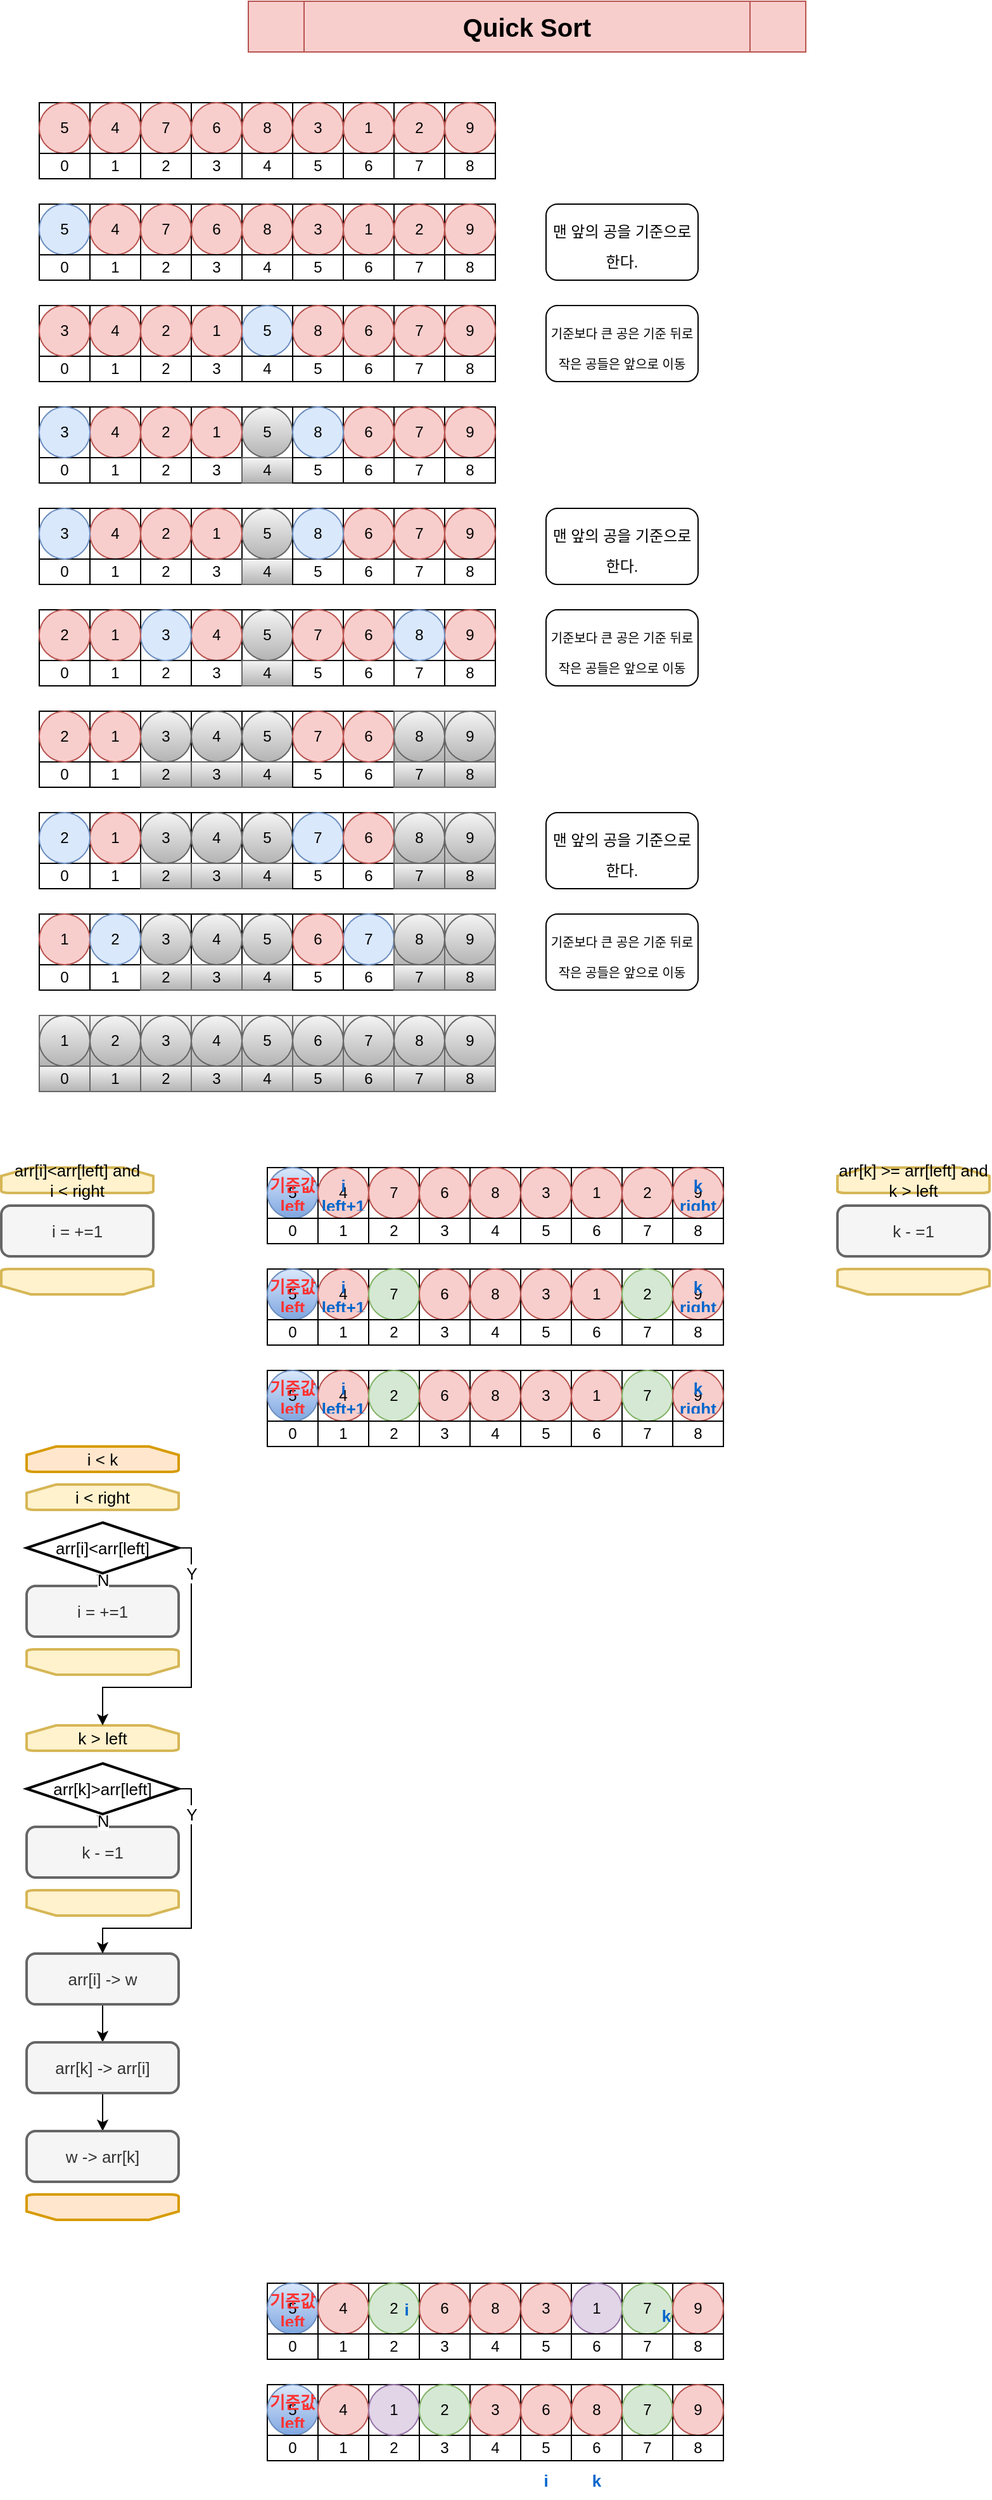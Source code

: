<mxfile version="19.0.3" type="device"><diagram id="EBLcM089WpCs7EgR9dvP" name="Page-1"><mxGraphModel dx="1216" dy="701" grid="1" gridSize="10" guides="1" tooltips="1" connect="1" arrows="1" fold="1" page="1" pageScale="1" pageWidth="850" pageHeight="1100" math="0" shadow="0"><root><mxCell id="0"/><mxCell id="1" parent="0"/><mxCell id="fzVtAo_AyT2l3Dcep17T-1" value="&lt;b&gt;&lt;font style=&quot;font-size: 20px;&quot;&gt;Quick Sort&lt;/font&gt;&lt;/b&gt;" style="shape=process;whiteSpace=wrap;html=1;backgroundOutline=1;fillColor=#f8cecc;strokeColor=#b85450;" vertex="1" parent="1"><mxGeometry x="205" y="40" width="440" height="40" as="geometry"/></mxCell><mxCell id="fzVtAo_AyT2l3Dcep17T-2" value="" style="rounded=0;whiteSpace=wrap;html=1;" vertex="1" parent="1"><mxGeometry x="40" y="120" width="40" height="40" as="geometry"/></mxCell><mxCell id="fzVtAo_AyT2l3Dcep17T-3" value="" style="rounded=0;whiteSpace=wrap;html=1;" vertex="1" parent="1"><mxGeometry x="80" y="120" width="40" height="40" as="geometry"/></mxCell><mxCell id="fzVtAo_AyT2l3Dcep17T-4" value="" style="rounded=0;whiteSpace=wrap;html=1;" vertex="1" parent="1"><mxGeometry x="120" y="120" width="40" height="40" as="geometry"/></mxCell><mxCell id="fzVtAo_AyT2l3Dcep17T-5" value="" style="rounded=0;whiteSpace=wrap;html=1;" vertex="1" parent="1"><mxGeometry x="160" y="120" width="40" height="40" as="geometry"/></mxCell><mxCell id="fzVtAo_AyT2l3Dcep17T-6" value="" style="rounded=0;whiteSpace=wrap;html=1;" vertex="1" parent="1"><mxGeometry x="200" y="120" width="40" height="40" as="geometry"/></mxCell><mxCell id="fzVtAo_AyT2l3Dcep17T-7" value="5" style="ellipse;whiteSpace=wrap;html=1;aspect=fixed;fillColor=#f8cecc;strokeColor=#b85450;" vertex="1" parent="1"><mxGeometry x="40" y="120" width="40" height="40" as="geometry"/></mxCell><mxCell id="fzVtAo_AyT2l3Dcep17T-8" value="4" style="ellipse;whiteSpace=wrap;html=1;aspect=fixed;fillColor=#f8cecc;strokeColor=#b85450;" vertex="1" parent="1"><mxGeometry x="80" y="120" width="40" height="40" as="geometry"/></mxCell><mxCell id="fzVtAo_AyT2l3Dcep17T-9" value="7" style="ellipse;whiteSpace=wrap;html=1;aspect=fixed;fillColor=#f8cecc;strokeColor=#b85450;" vertex="1" parent="1"><mxGeometry x="120" y="120" width="40" height="40" as="geometry"/></mxCell><mxCell id="fzVtAo_AyT2l3Dcep17T-10" value="6" style="ellipse;whiteSpace=wrap;html=1;aspect=fixed;fillColor=#f8cecc;strokeColor=#b85450;" vertex="1" parent="1"><mxGeometry x="160" y="120" width="40" height="40" as="geometry"/></mxCell><mxCell id="fzVtAo_AyT2l3Dcep17T-11" value="8" style="ellipse;whiteSpace=wrap;html=1;aspect=fixed;fillColor=#f8cecc;strokeColor=#b85450;" vertex="1" parent="1"><mxGeometry x="200" y="120" width="40" height="40" as="geometry"/></mxCell><mxCell id="fzVtAo_AyT2l3Dcep17T-12" value="0" style="rounded=0;whiteSpace=wrap;html=1;" vertex="1" parent="1"><mxGeometry x="40" y="160" width="40" height="20" as="geometry"/></mxCell><mxCell id="fzVtAo_AyT2l3Dcep17T-13" value="1" style="rounded=0;whiteSpace=wrap;html=1;" vertex="1" parent="1"><mxGeometry x="80" y="160" width="40" height="20" as="geometry"/></mxCell><mxCell id="fzVtAo_AyT2l3Dcep17T-14" value="2" style="rounded=0;whiteSpace=wrap;html=1;" vertex="1" parent="1"><mxGeometry x="120" y="160" width="40" height="20" as="geometry"/></mxCell><mxCell id="fzVtAo_AyT2l3Dcep17T-15" value="3" style="rounded=0;whiteSpace=wrap;html=1;" vertex="1" parent="1"><mxGeometry x="160" y="160" width="40" height="20" as="geometry"/></mxCell><mxCell id="fzVtAo_AyT2l3Dcep17T-16" value="4" style="rounded=0;whiteSpace=wrap;html=1;" vertex="1" parent="1"><mxGeometry x="200" y="160" width="40" height="20" as="geometry"/></mxCell><mxCell id="fzVtAo_AyT2l3Dcep17T-17" value="" style="rounded=0;whiteSpace=wrap;html=1;" vertex="1" parent="1"><mxGeometry x="240" y="120" width="40" height="40" as="geometry"/></mxCell><mxCell id="fzVtAo_AyT2l3Dcep17T-18" value="" style="rounded=0;whiteSpace=wrap;html=1;" vertex="1" parent="1"><mxGeometry x="280" y="120" width="40" height="40" as="geometry"/></mxCell><mxCell id="fzVtAo_AyT2l3Dcep17T-19" value="" style="rounded=0;whiteSpace=wrap;html=1;" vertex="1" parent="1"><mxGeometry x="320" y="120" width="40" height="40" as="geometry"/></mxCell><mxCell id="fzVtAo_AyT2l3Dcep17T-20" value="" style="rounded=0;whiteSpace=wrap;html=1;" vertex="1" parent="1"><mxGeometry x="360" y="120" width="40" height="40" as="geometry"/></mxCell><mxCell id="fzVtAo_AyT2l3Dcep17T-22" value="3" style="ellipse;whiteSpace=wrap;html=1;aspect=fixed;fillColor=#f8cecc;strokeColor=#b85450;" vertex="1" parent="1"><mxGeometry x="240" y="120" width="40" height="40" as="geometry"/></mxCell><mxCell id="fzVtAo_AyT2l3Dcep17T-23" value="1" style="ellipse;whiteSpace=wrap;html=1;aspect=fixed;fillColor=#f8cecc;strokeColor=#b85450;" vertex="1" parent="1"><mxGeometry x="280" y="120" width="40" height="40" as="geometry"/></mxCell><mxCell id="fzVtAo_AyT2l3Dcep17T-24" value="2" style="ellipse;whiteSpace=wrap;html=1;aspect=fixed;fillColor=#f8cecc;strokeColor=#b85450;" vertex="1" parent="1"><mxGeometry x="320" y="120" width="40" height="40" as="geometry"/></mxCell><mxCell id="fzVtAo_AyT2l3Dcep17T-25" value="9" style="ellipse;whiteSpace=wrap;html=1;aspect=fixed;fillColor=#f8cecc;strokeColor=#b85450;" vertex="1" parent="1"><mxGeometry x="360" y="120" width="40" height="40" as="geometry"/></mxCell><mxCell id="fzVtAo_AyT2l3Dcep17T-27" value="5" style="rounded=0;whiteSpace=wrap;html=1;" vertex="1" parent="1"><mxGeometry x="240" y="160" width="40" height="20" as="geometry"/></mxCell><mxCell id="fzVtAo_AyT2l3Dcep17T-28" value="6" style="rounded=0;whiteSpace=wrap;html=1;" vertex="1" parent="1"><mxGeometry x="280" y="160" width="40" height="20" as="geometry"/></mxCell><mxCell id="fzVtAo_AyT2l3Dcep17T-29" value="7" style="rounded=0;whiteSpace=wrap;html=1;" vertex="1" parent="1"><mxGeometry x="320" y="160" width="40" height="20" as="geometry"/></mxCell><mxCell id="fzVtAo_AyT2l3Dcep17T-30" value="8" style="rounded=0;whiteSpace=wrap;html=1;" vertex="1" parent="1"><mxGeometry x="360" y="160" width="40" height="20" as="geometry"/></mxCell><mxCell id="fzVtAo_AyT2l3Dcep17T-32" value="" style="rounded=0;whiteSpace=wrap;html=1;" vertex="1" parent="1"><mxGeometry x="40" y="200" width="40" height="40" as="geometry"/></mxCell><mxCell id="fzVtAo_AyT2l3Dcep17T-33" value="" style="rounded=0;whiteSpace=wrap;html=1;" vertex="1" parent="1"><mxGeometry x="80" y="200" width="40" height="40" as="geometry"/></mxCell><mxCell id="fzVtAo_AyT2l3Dcep17T-34" value="" style="rounded=0;whiteSpace=wrap;html=1;" vertex="1" parent="1"><mxGeometry x="120" y="200" width="40" height="40" as="geometry"/></mxCell><mxCell id="fzVtAo_AyT2l3Dcep17T-35" value="" style="rounded=0;whiteSpace=wrap;html=1;" vertex="1" parent="1"><mxGeometry x="160" y="200" width="40" height="40" as="geometry"/></mxCell><mxCell id="fzVtAo_AyT2l3Dcep17T-36" value="" style="rounded=0;whiteSpace=wrap;html=1;" vertex="1" parent="1"><mxGeometry x="200" y="200" width="40" height="40" as="geometry"/></mxCell><mxCell id="fzVtAo_AyT2l3Dcep17T-37" value="5" style="ellipse;whiteSpace=wrap;html=1;aspect=fixed;fillColor=#dae8fc;strokeColor=#6c8ebf;" vertex="1" parent="1"><mxGeometry x="40" y="200" width="40" height="40" as="geometry"/></mxCell><mxCell id="fzVtAo_AyT2l3Dcep17T-38" value="4" style="ellipse;whiteSpace=wrap;html=1;aspect=fixed;fillColor=#f8cecc;strokeColor=#b85450;" vertex="1" parent="1"><mxGeometry x="80" y="200" width="40" height="40" as="geometry"/></mxCell><mxCell id="fzVtAo_AyT2l3Dcep17T-39" value="7" style="ellipse;whiteSpace=wrap;html=1;aspect=fixed;fillColor=#f8cecc;strokeColor=#b85450;" vertex="1" parent="1"><mxGeometry x="120" y="200" width="40" height="40" as="geometry"/></mxCell><mxCell id="fzVtAo_AyT2l3Dcep17T-40" value="6" style="ellipse;whiteSpace=wrap;html=1;aspect=fixed;fillColor=#f8cecc;strokeColor=#b85450;" vertex="1" parent="1"><mxGeometry x="160" y="200" width="40" height="40" as="geometry"/></mxCell><mxCell id="fzVtAo_AyT2l3Dcep17T-41" value="8" style="ellipse;whiteSpace=wrap;html=1;aspect=fixed;fillColor=#f8cecc;strokeColor=#b85450;" vertex="1" parent="1"><mxGeometry x="200" y="200" width="40" height="40" as="geometry"/></mxCell><mxCell id="fzVtAo_AyT2l3Dcep17T-42" value="0" style="rounded=0;whiteSpace=wrap;html=1;" vertex="1" parent="1"><mxGeometry x="40" y="240" width="40" height="20" as="geometry"/></mxCell><mxCell id="fzVtAo_AyT2l3Dcep17T-43" value="1" style="rounded=0;whiteSpace=wrap;html=1;" vertex="1" parent="1"><mxGeometry x="80" y="240" width="40" height="20" as="geometry"/></mxCell><mxCell id="fzVtAo_AyT2l3Dcep17T-44" value="2" style="rounded=0;whiteSpace=wrap;html=1;" vertex="1" parent="1"><mxGeometry x="120" y="240" width="40" height="20" as="geometry"/></mxCell><mxCell id="fzVtAo_AyT2l3Dcep17T-45" value="3" style="rounded=0;whiteSpace=wrap;html=1;" vertex="1" parent="1"><mxGeometry x="160" y="240" width="40" height="20" as="geometry"/></mxCell><mxCell id="fzVtAo_AyT2l3Dcep17T-46" value="4" style="rounded=0;whiteSpace=wrap;html=1;" vertex="1" parent="1"><mxGeometry x="200" y="240" width="40" height="20" as="geometry"/></mxCell><mxCell id="fzVtAo_AyT2l3Dcep17T-47" value="" style="rounded=0;whiteSpace=wrap;html=1;" vertex="1" parent="1"><mxGeometry x="240" y="200" width="40" height="40" as="geometry"/></mxCell><mxCell id="fzVtAo_AyT2l3Dcep17T-48" value="" style="rounded=0;whiteSpace=wrap;html=1;" vertex="1" parent="1"><mxGeometry x="280" y="200" width="40" height="40" as="geometry"/></mxCell><mxCell id="fzVtAo_AyT2l3Dcep17T-49" value="" style="rounded=0;whiteSpace=wrap;html=1;" vertex="1" parent="1"><mxGeometry x="320" y="200" width="40" height="40" as="geometry"/></mxCell><mxCell id="fzVtAo_AyT2l3Dcep17T-50" value="" style="rounded=0;whiteSpace=wrap;html=1;" vertex="1" parent="1"><mxGeometry x="360" y="200" width="40" height="40" as="geometry"/></mxCell><mxCell id="fzVtAo_AyT2l3Dcep17T-51" value="3" style="ellipse;whiteSpace=wrap;html=1;aspect=fixed;fillColor=#f8cecc;strokeColor=#b85450;" vertex="1" parent="1"><mxGeometry x="240" y="200" width="40" height="40" as="geometry"/></mxCell><mxCell id="fzVtAo_AyT2l3Dcep17T-52" value="1" style="ellipse;whiteSpace=wrap;html=1;aspect=fixed;fillColor=#f8cecc;strokeColor=#b85450;" vertex="1" parent="1"><mxGeometry x="280" y="200" width="40" height="40" as="geometry"/></mxCell><mxCell id="fzVtAo_AyT2l3Dcep17T-53" value="2" style="ellipse;whiteSpace=wrap;html=1;aspect=fixed;fillColor=#f8cecc;strokeColor=#b85450;" vertex="1" parent="1"><mxGeometry x="320" y="200" width="40" height="40" as="geometry"/></mxCell><mxCell id="fzVtAo_AyT2l3Dcep17T-54" value="9" style="ellipse;whiteSpace=wrap;html=1;aspect=fixed;fillColor=#f8cecc;strokeColor=#b85450;" vertex="1" parent="1"><mxGeometry x="360" y="200" width="40" height="40" as="geometry"/></mxCell><mxCell id="fzVtAo_AyT2l3Dcep17T-55" value="5" style="rounded=0;whiteSpace=wrap;html=1;" vertex="1" parent="1"><mxGeometry x="240" y="240" width="40" height="20" as="geometry"/></mxCell><mxCell id="fzVtAo_AyT2l3Dcep17T-56" value="6" style="rounded=0;whiteSpace=wrap;html=1;" vertex="1" parent="1"><mxGeometry x="280" y="240" width="40" height="20" as="geometry"/></mxCell><mxCell id="fzVtAo_AyT2l3Dcep17T-57" value="7" style="rounded=0;whiteSpace=wrap;html=1;" vertex="1" parent="1"><mxGeometry x="320" y="240" width="40" height="20" as="geometry"/></mxCell><mxCell id="fzVtAo_AyT2l3Dcep17T-58" value="8" style="rounded=0;whiteSpace=wrap;html=1;" vertex="1" parent="1"><mxGeometry x="360" y="240" width="40" height="20" as="geometry"/></mxCell><mxCell id="fzVtAo_AyT2l3Dcep17T-59" value="&lt;font style=&quot;font-size: 12px;&quot;&gt;맨 앞의 공을 기준으로 한다.&lt;/font&gt;" style="rounded=1;whiteSpace=wrap;html=1;fontSize=20;" vertex="1" parent="1"><mxGeometry x="440" y="200" width="120" height="60" as="geometry"/></mxCell><mxCell id="fzVtAo_AyT2l3Dcep17T-60" value="&lt;font style=&quot;font-size: 10px; line-height: 1.2;&quot;&gt;기준보다 큰 공은 기준 뒤로 작은 공들은 앞으로 이동&lt;/font&gt;" style="rounded=1;whiteSpace=wrap;html=1;fontSize=20;" vertex="1" parent="1"><mxGeometry x="440" y="280" width="120" height="60" as="geometry"/></mxCell><mxCell id="fzVtAo_AyT2l3Dcep17T-61" value="" style="rounded=0;whiteSpace=wrap;html=1;" vertex="1" parent="1"><mxGeometry x="40" y="280" width="40" height="40" as="geometry"/></mxCell><mxCell id="fzVtAo_AyT2l3Dcep17T-62" value="" style="rounded=0;whiteSpace=wrap;html=1;" vertex="1" parent="1"><mxGeometry x="80" y="280" width="40" height="40" as="geometry"/></mxCell><mxCell id="fzVtAo_AyT2l3Dcep17T-63" value="" style="rounded=0;whiteSpace=wrap;html=1;" vertex="1" parent="1"><mxGeometry x="120" y="280" width="40" height="40" as="geometry"/></mxCell><mxCell id="fzVtAo_AyT2l3Dcep17T-64" value="" style="rounded=0;whiteSpace=wrap;html=1;" vertex="1" parent="1"><mxGeometry x="160" y="280" width="40" height="40" as="geometry"/></mxCell><mxCell id="fzVtAo_AyT2l3Dcep17T-65" value="" style="rounded=0;whiteSpace=wrap;html=1;" vertex="1" parent="1"><mxGeometry x="200" y="280" width="40" height="40" as="geometry"/></mxCell><mxCell id="fzVtAo_AyT2l3Dcep17T-66" value="5" style="ellipse;whiteSpace=wrap;html=1;aspect=fixed;fillColor=#dae8fc;strokeColor=#6c8ebf;" vertex="1" parent="1"><mxGeometry x="200" y="280" width="40" height="40" as="geometry"/></mxCell><mxCell id="fzVtAo_AyT2l3Dcep17T-67" value="4" style="ellipse;whiteSpace=wrap;html=1;aspect=fixed;fillColor=#f8cecc;strokeColor=#b85450;" vertex="1" parent="1"><mxGeometry x="80" y="280" width="40" height="40" as="geometry"/></mxCell><mxCell id="fzVtAo_AyT2l3Dcep17T-71" value="0" style="rounded=0;whiteSpace=wrap;html=1;" vertex="1" parent="1"><mxGeometry x="40" y="320" width="40" height="20" as="geometry"/></mxCell><mxCell id="fzVtAo_AyT2l3Dcep17T-72" value="1" style="rounded=0;whiteSpace=wrap;html=1;" vertex="1" parent="1"><mxGeometry x="80" y="320" width="40" height="20" as="geometry"/></mxCell><mxCell id="fzVtAo_AyT2l3Dcep17T-73" value="2" style="rounded=0;whiteSpace=wrap;html=1;" vertex="1" parent="1"><mxGeometry x="120" y="320" width="40" height="20" as="geometry"/></mxCell><mxCell id="fzVtAo_AyT2l3Dcep17T-74" value="3" style="rounded=0;whiteSpace=wrap;html=1;" vertex="1" parent="1"><mxGeometry x="160" y="320" width="40" height="20" as="geometry"/></mxCell><mxCell id="fzVtAo_AyT2l3Dcep17T-75" value="4" style="rounded=0;whiteSpace=wrap;html=1;" vertex="1" parent="1"><mxGeometry x="200" y="320" width="40" height="20" as="geometry"/></mxCell><mxCell id="fzVtAo_AyT2l3Dcep17T-76" value="" style="rounded=0;whiteSpace=wrap;html=1;" vertex="1" parent="1"><mxGeometry x="240" y="280" width="40" height="40" as="geometry"/></mxCell><mxCell id="fzVtAo_AyT2l3Dcep17T-77" value="" style="rounded=0;whiteSpace=wrap;html=1;" vertex="1" parent="1"><mxGeometry x="280" y="280" width="40" height="40" as="geometry"/></mxCell><mxCell id="fzVtAo_AyT2l3Dcep17T-78" value="" style="rounded=0;whiteSpace=wrap;html=1;" vertex="1" parent="1"><mxGeometry x="320" y="280" width="40" height="40" as="geometry"/></mxCell><mxCell id="fzVtAo_AyT2l3Dcep17T-79" value="" style="rounded=0;whiteSpace=wrap;html=1;" vertex="1" parent="1"><mxGeometry x="360" y="280" width="40" height="40" as="geometry"/></mxCell><mxCell id="fzVtAo_AyT2l3Dcep17T-80" value="3" style="ellipse;whiteSpace=wrap;html=1;aspect=fixed;fillColor=#f8cecc;strokeColor=#b85450;" vertex="1" parent="1"><mxGeometry x="40" y="280" width="40" height="40" as="geometry"/></mxCell><mxCell id="fzVtAo_AyT2l3Dcep17T-81" value="1" style="ellipse;whiteSpace=wrap;html=1;aspect=fixed;fillColor=#f8cecc;strokeColor=#b85450;" vertex="1" parent="1"><mxGeometry x="160" y="280" width="40" height="40" as="geometry"/></mxCell><mxCell id="fzVtAo_AyT2l3Dcep17T-82" value="2" style="ellipse;whiteSpace=wrap;html=1;aspect=fixed;fillColor=#f8cecc;strokeColor=#b85450;" vertex="1" parent="1"><mxGeometry x="120" y="280" width="40" height="40" as="geometry"/></mxCell><mxCell id="fzVtAo_AyT2l3Dcep17T-83" value="9" style="ellipse;whiteSpace=wrap;html=1;aspect=fixed;fillColor=#f8cecc;strokeColor=#b85450;" vertex="1" parent="1"><mxGeometry x="360" y="280" width="40" height="40" as="geometry"/></mxCell><mxCell id="fzVtAo_AyT2l3Dcep17T-84" value="5" style="rounded=0;whiteSpace=wrap;html=1;" vertex="1" parent="1"><mxGeometry x="240" y="320" width="40" height="20" as="geometry"/></mxCell><mxCell id="fzVtAo_AyT2l3Dcep17T-85" value="6" style="rounded=0;whiteSpace=wrap;html=1;" vertex="1" parent="1"><mxGeometry x="280" y="320" width="40" height="20" as="geometry"/></mxCell><mxCell id="fzVtAo_AyT2l3Dcep17T-86" value="7" style="rounded=0;whiteSpace=wrap;html=1;" vertex="1" parent="1"><mxGeometry x="320" y="320" width="40" height="20" as="geometry"/></mxCell><mxCell id="fzVtAo_AyT2l3Dcep17T-87" value="8" style="rounded=0;whiteSpace=wrap;html=1;" vertex="1" parent="1"><mxGeometry x="360" y="320" width="40" height="20" as="geometry"/></mxCell><mxCell id="fzVtAo_AyT2l3Dcep17T-68" value="7" style="ellipse;whiteSpace=wrap;html=1;aspect=fixed;fillColor=#f8cecc;strokeColor=#b85450;" vertex="1" parent="1"><mxGeometry x="320" y="280" width="40" height="40" as="geometry"/></mxCell><mxCell id="fzVtAo_AyT2l3Dcep17T-69" value="6" style="ellipse;whiteSpace=wrap;html=1;aspect=fixed;fillColor=#f8cecc;strokeColor=#b85450;" vertex="1" parent="1"><mxGeometry x="280" y="280" width="40" height="40" as="geometry"/></mxCell><mxCell id="fzVtAo_AyT2l3Dcep17T-70" value="8" style="ellipse;whiteSpace=wrap;html=1;aspect=fixed;fillColor=#f8cecc;strokeColor=#b85450;" vertex="1" parent="1"><mxGeometry x="240" y="280" width="40" height="40" as="geometry"/></mxCell><mxCell id="fzVtAo_AyT2l3Dcep17T-89" value="" style="rounded=0;whiteSpace=wrap;html=1;" vertex="1" parent="1"><mxGeometry x="40" y="360" width="40" height="40" as="geometry"/></mxCell><mxCell id="fzVtAo_AyT2l3Dcep17T-90" value="" style="rounded=0;whiteSpace=wrap;html=1;" vertex="1" parent="1"><mxGeometry x="80" y="360" width="40" height="40" as="geometry"/></mxCell><mxCell id="fzVtAo_AyT2l3Dcep17T-91" value="" style="rounded=0;whiteSpace=wrap;html=1;" vertex="1" parent="1"><mxGeometry x="120" y="360" width="40" height="40" as="geometry"/></mxCell><mxCell id="fzVtAo_AyT2l3Dcep17T-92" value="" style="rounded=0;whiteSpace=wrap;html=1;" vertex="1" parent="1"><mxGeometry x="160" y="360" width="40" height="40" as="geometry"/></mxCell><mxCell id="fzVtAo_AyT2l3Dcep17T-93" value="" style="rounded=0;whiteSpace=wrap;html=1;" vertex="1" parent="1"><mxGeometry x="200" y="360" width="40" height="40" as="geometry"/></mxCell><mxCell id="fzVtAo_AyT2l3Dcep17T-94" value="5" style="ellipse;whiteSpace=wrap;html=1;aspect=fixed;fillColor=#f5f5f5;strokeColor=#666666;gradientColor=#b3b3b3;" vertex="1" parent="1"><mxGeometry x="200" y="360" width="40" height="40" as="geometry"/></mxCell><mxCell id="fzVtAo_AyT2l3Dcep17T-95" value="4" style="ellipse;whiteSpace=wrap;html=1;aspect=fixed;fillColor=#f8cecc;strokeColor=#b85450;" vertex="1" parent="1"><mxGeometry x="80" y="360" width="40" height="40" as="geometry"/></mxCell><mxCell id="fzVtAo_AyT2l3Dcep17T-96" value="0" style="rounded=0;whiteSpace=wrap;html=1;" vertex="1" parent="1"><mxGeometry x="40" y="400" width="40" height="20" as="geometry"/></mxCell><mxCell id="fzVtAo_AyT2l3Dcep17T-97" value="1" style="rounded=0;whiteSpace=wrap;html=1;" vertex="1" parent="1"><mxGeometry x="80" y="400" width="40" height="20" as="geometry"/></mxCell><mxCell id="fzVtAo_AyT2l3Dcep17T-98" value="2" style="rounded=0;whiteSpace=wrap;html=1;" vertex="1" parent="1"><mxGeometry x="120" y="400" width="40" height="20" as="geometry"/></mxCell><mxCell id="fzVtAo_AyT2l3Dcep17T-99" value="3" style="rounded=0;whiteSpace=wrap;html=1;" vertex="1" parent="1"><mxGeometry x="160" y="400" width="40" height="20" as="geometry"/></mxCell><mxCell id="fzVtAo_AyT2l3Dcep17T-100" value="4" style="rounded=0;whiteSpace=wrap;html=1;fillColor=#f5f5f5;gradientColor=#b3b3b3;strokeColor=#666666;" vertex="1" parent="1"><mxGeometry x="200" y="400" width="40" height="20" as="geometry"/></mxCell><mxCell id="fzVtAo_AyT2l3Dcep17T-101" value="" style="rounded=0;whiteSpace=wrap;html=1;" vertex="1" parent="1"><mxGeometry x="240" y="360" width="40" height="40" as="geometry"/></mxCell><mxCell id="fzVtAo_AyT2l3Dcep17T-102" value="" style="rounded=0;whiteSpace=wrap;html=1;" vertex="1" parent="1"><mxGeometry x="280" y="360" width="40" height="40" as="geometry"/></mxCell><mxCell id="fzVtAo_AyT2l3Dcep17T-103" value="" style="rounded=0;whiteSpace=wrap;html=1;" vertex="1" parent="1"><mxGeometry x="320" y="360" width="40" height="40" as="geometry"/></mxCell><mxCell id="fzVtAo_AyT2l3Dcep17T-104" value="" style="rounded=0;whiteSpace=wrap;html=1;" vertex="1" parent="1"><mxGeometry x="360" y="360" width="40" height="40" as="geometry"/></mxCell><mxCell id="fzVtAo_AyT2l3Dcep17T-105" value="3" style="ellipse;whiteSpace=wrap;html=1;aspect=fixed;fillColor=#dae8fc;strokeColor=#6c8ebf;" vertex="1" parent="1"><mxGeometry x="40" y="360" width="40" height="40" as="geometry"/></mxCell><mxCell id="fzVtAo_AyT2l3Dcep17T-106" value="1" style="ellipse;whiteSpace=wrap;html=1;aspect=fixed;fillColor=#f8cecc;strokeColor=#b85450;" vertex="1" parent="1"><mxGeometry x="160" y="360" width="40" height="40" as="geometry"/></mxCell><mxCell id="fzVtAo_AyT2l3Dcep17T-107" value="2" style="ellipse;whiteSpace=wrap;html=1;aspect=fixed;fillColor=#f8cecc;strokeColor=#b85450;" vertex="1" parent="1"><mxGeometry x="120" y="360" width="40" height="40" as="geometry"/></mxCell><mxCell id="fzVtAo_AyT2l3Dcep17T-108" value="9" style="ellipse;whiteSpace=wrap;html=1;aspect=fixed;fillColor=#f8cecc;strokeColor=#b85450;" vertex="1" parent="1"><mxGeometry x="360" y="360" width="40" height="40" as="geometry"/></mxCell><mxCell id="fzVtAo_AyT2l3Dcep17T-109" value="5" style="rounded=0;whiteSpace=wrap;html=1;" vertex="1" parent="1"><mxGeometry x="240" y="400" width="40" height="20" as="geometry"/></mxCell><mxCell id="fzVtAo_AyT2l3Dcep17T-110" value="6" style="rounded=0;whiteSpace=wrap;html=1;" vertex="1" parent="1"><mxGeometry x="280" y="400" width="40" height="20" as="geometry"/></mxCell><mxCell id="fzVtAo_AyT2l3Dcep17T-111" value="7" style="rounded=0;whiteSpace=wrap;html=1;" vertex="1" parent="1"><mxGeometry x="320" y="400" width="40" height="20" as="geometry"/></mxCell><mxCell id="fzVtAo_AyT2l3Dcep17T-112" value="8" style="rounded=0;whiteSpace=wrap;html=1;" vertex="1" parent="1"><mxGeometry x="360" y="400" width="40" height="20" as="geometry"/></mxCell><mxCell id="fzVtAo_AyT2l3Dcep17T-113" value="7" style="ellipse;whiteSpace=wrap;html=1;aspect=fixed;fillColor=#f8cecc;strokeColor=#b85450;" vertex="1" parent="1"><mxGeometry x="320" y="360" width="40" height="40" as="geometry"/></mxCell><mxCell id="fzVtAo_AyT2l3Dcep17T-114" value="6" style="ellipse;whiteSpace=wrap;html=1;aspect=fixed;fillColor=#f8cecc;strokeColor=#b85450;" vertex="1" parent="1"><mxGeometry x="280" y="360" width="40" height="40" as="geometry"/></mxCell><mxCell id="fzVtAo_AyT2l3Dcep17T-115" value="8" style="ellipse;whiteSpace=wrap;html=1;aspect=fixed;fillColor=#dae8fc;strokeColor=#6c8ebf;" vertex="1" parent="1"><mxGeometry x="240" y="360" width="40" height="40" as="geometry"/></mxCell><mxCell id="fzVtAo_AyT2l3Dcep17T-116" value="" style="rounded=0;whiteSpace=wrap;html=1;" vertex="1" parent="1"><mxGeometry x="40" y="440" width="40" height="40" as="geometry"/></mxCell><mxCell id="fzVtAo_AyT2l3Dcep17T-117" value="" style="rounded=0;whiteSpace=wrap;html=1;" vertex="1" parent="1"><mxGeometry x="80" y="440" width="40" height="40" as="geometry"/></mxCell><mxCell id="fzVtAo_AyT2l3Dcep17T-118" value="" style="rounded=0;whiteSpace=wrap;html=1;" vertex="1" parent="1"><mxGeometry x="120" y="440" width="40" height="40" as="geometry"/></mxCell><mxCell id="fzVtAo_AyT2l3Dcep17T-119" value="" style="rounded=0;whiteSpace=wrap;html=1;" vertex="1" parent="1"><mxGeometry x="160" y="440" width="40" height="40" as="geometry"/></mxCell><mxCell id="fzVtAo_AyT2l3Dcep17T-120" value="" style="rounded=0;whiteSpace=wrap;html=1;" vertex="1" parent="1"><mxGeometry x="200" y="440" width="40" height="40" as="geometry"/></mxCell><mxCell id="fzVtAo_AyT2l3Dcep17T-121" value="5" style="ellipse;whiteSpace=wrap;html=1;aspect=fixed;fillColor=#f5f5f5;strokeColor=#666666;gradientColor=#b3b3b3;" vertex="1" parent="1"><mxGeometry x="200" y="440" width="40" height="40" as="geometry"/></mxCell><mxCell id="fzVtAo_AyT2l3Dcep17T-122" value="4" style="ellipse;whiteSpace=wrap;html=1;aspect=fixed;fillColor=#f8cecc;strokeColor=#b85450;" vertex="1" parent="1"><mxGeometry x="80" y="440" width="40" height="40" as="geometry"/></mxCell><mxCell id="fzVtAo_AyT2l3Dcep17T-123" value="0" style="rounded=0;whiteSpace=wrap;html=1;" vertex="1" parent="1"><mxGeometry x="40" y="480" width="40" height="20" as="geometry"/></mxCell><mxCell id="fzVtAo_AyT2l3Dcep17T-124" value="1" style="rounded=0;whiteSpace=wrap;html=1;" vertex="1" parent="1"><mxGeometry x="80" y="480" width="40" height="20" as="geometry"/></mxCell><mxCell id="fzVtAo_AyT2l3Dcep17T-125" value="2" style="rounded=0;whiteSpace=wrap;html=1;" vertex="1" parent="1"><mxGeometry x="120" y="480" width="40" height="20" as="geometry"/></mxCell><mxCell id="fzVtAo_AyT2l3Dcep17T-126" value="3" style="rounded=0;whiteSpace=wrap;html=1;" vertex="1" parent="1"><mxGeometry x="160" y="480" width="40" height="20" as="geometry"/></mxCell><mxCell id="fzVtAo_AyT2l3Dcep17T-127" value="4" style="rounded=0;whiteSpace=wrap;html=1;fillColor=#f5f5f5;gradientColor=#b3b3b3;strokeColor=#666666;" vertex="1" parent="1"><mxGeometry x="200" y="480" width="40" height="20" as="geometry"/></mxCell><mxCell id="fzVtAo_AyT2l3Dcep17T-128" value="" style="rounded=0;whiteSpace=wrap;html=1;" vertex="1" parent="1"><mxGeometry x="240" y="440" width="40" height="40" as="geometry"/></mxCell><mxCell id="fzVtAo_AyT2l3Dcep17T-129" value="" style="rounded=0;whiteSpace=wrap;html=1;" vertex="1" parent="1"><mxGeometry x="280" y="440" width="40" height="40" as="geometry"/></mxCell><mxCell id="fzVtAo_AyT2l3Dcep17T-130" value="" style="rounded=0;whiteSpace=wrap;html=1;" vertex="1" parent="1"><mxGeometry x="320" y="440" width="40" height="40" as="geometry"/></mxCell><mxCell id="fzVtAo_AyT2l3Dcep17T-131" value="" style="rounded=0;whiteSpace=wrap;html=1;" vertex="1" parent="1"><mxGeometry x="360" y="440" width="40" height="40" as="geometry"/></mxCell><mxCell id="fzVtAo_AyT2l3Dcep17T-132" value="3" style="ellipse;whiteSpace=wrap;html=1;aspect=fixed;fillColor=#dae8fc;strokeColor=#6c8ebf;" vertex="1" parent="1"><mxGeometry x="40" y="440" width="40" height="40" as="geometry"/></mxCell><mxCell id="fzVtAo_AyT2l3Dcep17T-133" value="1" style="ellipse;whiteSpace=wrap;html=1;aspect=fixed;fillColor=#f8cecc;strokeColor=#b85450;" vertex="1" parent="1"><mxGeometry x="160" y="440" width="40" height="40" as="geometry"/></mxCell><mxCell id="fzVtAo_AyT2l3Dcep17T-134" value="2" style="ellipse;whiteSpace=wrap;html=1;aspect=fixed;fillColor=#f8cecc;strokeColor=#b85450;" vertex="1" parent="1"><mxGeometry x="120" y="440" width="40" height="40" as="geometry"/></mxCell><mxCell id="fzVtAo_AyT2l3Dcep17T-135" value="9" style="ellipse;whiteSpace=wrap;html=1;aspect=fixed;fillColor=#f8cecc;strokeColor=#b85450;" vertex="1" parent="1"><mxGeometry x="360" y="440" width="40" height="40" as="geometry"/></mxCell><mxCell id="fzVtAo_AyT2l3Dcep17T-136" value="5" style="rounded=0;whiteSpace=wrap;html=1;" vertex="1" parent="1"><mxGeometry x="240" y="480" width="40" height="20" as="geometry"/></mxCell><mxCell id="fzVtAo_AyT2l3Dcep17T-137" value="6" style="rounded=0;whiteSpace=wrap;html=1;" vertex="1" parent="1"><mxGeometry x="280" y="480" width="40" height="20" as="geometry"/></mxCell><mxCell id="fzVtAo_AyT2l3Dcep17T-138" value="7" style="rounded=0;whiteSpace=wrap;html=1;" vertex="1" parent="1"><mxGeometry x="320" y="480" width="40" height="20" as="geometry"/></mxCell><mxCell id="fzVtAo_AyT2l3Dcep17T-139" value="8" style="rounded=0;whiteSpace=wrap;html=1;" vertex="1" parent="1"><mxGeometry x="360" y="480" width="40" height="20" as="geometry"/></mxCell><mxCell id="fzVtAo_AyT2l3Dcep17T-140" value="7" style="ellipse;whiteSpace=wrap;html=1;aspect=fixed;fillColor=#f8cecc;strokeColor=#b85450;" vertex="1" parent="1"><mxGeometry x="320" y="440" width="40" height="40" as="geometry"/></mxCell><mxCell id="fzVtAo_AyT2l3Dcep17T-141" value="6" style="ellipse;whiteSpace=wrap;html=1;aspect=fixed;fillColor=#f8cecc;strokeColor=#b85450;" vertex="1" parent="1"><mxGeometry x="280" y="440" width="40" height="40" as="geometry"/></mxCell><mxCell id="fzVtAo_AyT2l3Dcep17T-142" value="8" style="ellipse;whiteSpace=wrap;html=1;aspect=fixed;fillColor=#dae8fc;strokeColor=#6c8ebf;" vertex="1" parent="1"><mxGeometry x="240" y="440" width="40" height="40" as="geometry"/></mxCell><mxCell id="fzVtAo_AyT2l3Dcep17T-143" value="&lt;font style=&quot;font-size: 12px;&quot;&gt;맨 앞의 공을 기준으로 한다.&lt;/font&gt;" style="rounded=1;whiteSpace=wrap;html=1;fontSize=20;" vertex="1" parent="1"><mxGeometry x="440" y="440" width="120" height="60" as="geometry"/></mxCell><mxCell id="fzVtAo_AyT2l3Dcep17T-144" value="&lt;font style=&quot;font-size: 10px; line-height: 1.2;&quot;&gt;기준보다 큰 공은 기준 뒤로 작은 공들은 앞으로 이동&lt;/font&gt;" style="rounded=1;whiteSpace=wrap;html=1;fontSize=20;" vertex="1" parent="1"><mxGeometry x="440" y="520" width="120" height="60" as="geometry"/></mxCell><mxCell id="fzVtAo_AyT2l3Dcep17T-145" value="" style="rounded=0;whiteSpace=wrap;html=1;" vertex="1" parent="1"><mxGeometry x="40" y="520" width="40" height="40" as="geometry"/></mxCell><mxCell id="fzVtAo_AyT2l3Dcep17T-146" value="" style="rounded=0;whiteSpace=wrap;html=1;" vertex="1" parent="1"><mxGeometry x="80" y="520" width="40" height="40" as="geometry"/></mxCell><mxCell id="fzVtAo_AyT2l3Dcep17T-147" value="" style="rounded=0;whiteSpace=wrap;html=1;" vertex="1" parent="1"><mxGeometry x="120" y="520" width="40" height="40" as="geometry"/></mxCell><mxCell id="fzVtAo_AyT2l3Dcep17T-148" value="" style="rounded=0;whiteSpace=wrap;html=1;" vertex="1" parent="1"><mxGeometry x="160" y="520" width="40" height="40" as="geometry"/></mxCell><mxCell id="fzVtAo_AyT2l3Dcep17T-149" value="" style="rounded=0;whiteSpace=wrap;html=1;" vertex="1" parent="1"><mxGeometry x="200" y="520" width="40" height="40" as="geometry"/></mxCell><mxCell id="fzVtAo_AyT2l3Dcep17T-150" value="5" style="ellipse;whiteSpace=wrap;html=1;aspect=fixed;fillColor=#f5f5f5;strokeColor=#666666;gradientColor=#b3b3b3;" vertex="1" parent="1"><mxGeometry x="200" y="520" width="40" height="40" as="geometry"/></mxCell><mxCell id="fzVtAo_AyT2l3Dcep17T-151" value="4" style="ellipse;whiteSpace=wrap;html=1;aspect=fixed;fillColor=#f8cecc;strokeColor=#b85450;" vertex="1" parent="1"><mxGeometry x="160" y="520" width="40" height="40" as="geometry"/></mxCell><mxCell id="fzVtAo_AyT2l3Dcep17T-152" value="0" style="rounded=0;whiteSpace=wrap;html=1;" vertex="1" parent="1"><mxGeometry x="40" y="560" width="40" height="20" as="geometry"/></mxCell><mxCell id="fzVtAo_AyT2l3Dcep17T-153" value="1" style="rounded=0;whiteSpace=wrap;html=1;" vertex="1" parent="1"><mxGeometry x="80" y="560" width="40" height="20" as="geometry"/></mxCell><mxCell id="fzVtAo_AyT2l3Dcep17T-154" value="2" style="rounded=0;whiteSpace=wrap;html=1;" vertex="1" parent="1"><mxGeometry x="120" y="560" width="40" height="20" as="geometry"/></mxCell><mxCell id="fzVtAo_AyT2l3Dcep17T-155" value="3" style="rounded=0;whiteSpace=wrap;html=1;" vertex="1" parent="1"><mxGeometry x="160" y="560" width="40" height="20" as="geometry"/></mxCell><mxCell id="fzVtAo_AyT2l3Dcep17T-156" value="4" style="rounded=0;whiteSpace=wrap;html=1;fillColor=#f5f5f5;gradientColor=#b3b3b3;strokeColor=#666666;" vertex="1" parent="1"><mxGeometry x="200" y="560" width="40" height="20" as="geometry"/></mxCell><mxCell id="fzVtAo_AyT2l3Dcep17T-157" value="" style="rounded=0;whiteSpace=wrap;html=1;" vertex="1" parent="1"><mxGeometry x="240" y="520" width="40" height="40" as="geometry"/></mxCell><mxCell id="fzVtAo_AyT2l3Dcep17T-158" value="" style="rounded=0;whiteSpace=wrap;html=1;" vertex="1" parent="1"><mxGeometry x="280" y="520" width="40" height="40" as="geometry"/></mxCell><mxCell id="fzVtAo_AyT2l3Dcep17T-159" value="" style="rounded=0;whiteSpace=wrap;html=1;" vertex="1" parent="1"><mxGeometry x="320" y="520" width="40" height="40" as="geometry"/></mxCell><mxCell id="fzVtAo_AyT2l3Dcep17T-160" value="" style="rounded=0;whiteSpace=wrap;html=1;" vertex="1" parent="1"><mxGeometry x="360" y="520" width="40" height="40" as="geometry"/></mxCell><mxCell id="fzVtAo_AyT2l3Dcep17T-161" value="3" style="ellipse;whiteSpace=wrap;html=1;aspect=fixed;fillColor=#dae8fc;strokeColor=#6c8ebf;" vertex="1" parent="1"><mxGeometry x="120" y="520" width="40" height="40" as="geometry"/></mxCell><mxCell id="fzVtAo_AyT2l3Dcep17T-162" value="1" style="ellipse;whiteSpace=wrap;html=1;aspect=fixed;fillColor=#f8cecc;strokeColor=#b85450;" vertex="1" parent="1"><mxGeometry x="80" y="520" width="40" height="40" as="geometry"/></mxCell><mxCell id="fzVtAo_AyT2l3Dcep17T-163" value="2" style="ellipse;whiteSpace=wrap;html=1;aspect=fixed;fillColor=#f8cecc;strokeColor=#b85450;" vertex="1" parent="1"><mxGeometry x="40" y="520" width="40" height="40" as="geometry"/></mxCell><mxCell id="fzVtAo_AyT2l3Dcep17T-164" value="9" style="ellipse;whiteSpace=wrap;html=1;aspect=fixed;fillColor=#f8cecc;strokeColor=#b85450;" vertex="1" parent="1"><mxGeometry x="360" y="520" width="40" height="40" as="geometry"/></mxCell><mxCell id="fzVtAo_AyT2l3Dcep17T-165" value="5" style="rounded=0;whiteSpace=wrap;html=1;" vertex="1" parent="1"><mxGeometry x="240" y="560" width="40" height="20" as="geometry"/></mxCell><mxCell id="fzVtAo_AyT2l3Dcep17T-166" value="6" style="rounded=0;whiteSpace=wrap;html=1;" vertex="1" parent="1"><mxGeometry x="280" y="560" width="40" height="20" as="geometry"/></mxCell><mxCell id="fzVtAo_AyT2l3Dcep17T-167" value="7" style="rounded=0;whiteSpace=wrap;html=1;" vertex="1" parent="1"><mxGeometry x="320" y="560" width="40" height="20" as="geometry"/></mxCell><mxCell id="fzVtAo_AyT2l3Dcep17T-168" value="8" style="rounded=0;whiteSpace=wrap;html=1;" vertex="1" parent="1"><mxGeometry x="360" y="560" width="40" height="20" as="geometry"/></mxCell><mxCell id="fzVtAo_AyT2l3Dcep17T-169" value="7" style="ellipse;whiteSpace=wrap;html=1;aspect=fixed;fillColor=#f8cecc;strokeColor=#b85450;" vertex="1" parent="1"><mxGeometry x="240" y="520" width="40" height="40" as="geometry"/></mxCell><mxCell id="fzVtAo_AyT2l3Dcep17T-170" value="6" style="ellipse;whiteSpace=wrap;html=1;aspect=fixed;fillColor=#f8cecc;strokeColor=#b85450;" vertex="1" parent="1"><mxGeometry x="280" y="520" width="40" height="40" as="geometry"/></mxCell><mxCell id="fzVtAo_AyT2l3Dcep17T-171" value="8" style="ellipse;whiteSpace=wrap;html=1;aspect=fixed;fillColor=#dae8fc;strokeColor=#6c8ebf;" vertex="1" parent="1"><mxGeometry x="320" y="520" width="40" height="40" as="geometry"/></mxCell><mxCell id="fzVtAo_AyT2l3Dcep17T-173" value="" style="rounded=0;whiteSpace=wrap;html=1;" vertex="1" parent="1"><mxGeometry x="40" y="600" width="40" height="40" as="geometry"/></mxCell><mxCell id="fzVtAo_AyT2l3Dcep17T-174" value="" style="rounded=0;whiteSpace=wrap;html=1;" vertex="1" parent="1"><mxGeometry x="80" y="600" width="40" height="40" as="geometry"/></mxCell><mxCell id="fzVtAo_AyT2l3Dcep17T-175" value="" style="rounded=0;whiteSpace=wrap;html=1;" vertex="1" parent="1"><mxGeometry x="120" y="600" width="40" height="40" as="geometry"/></mxCell><mxCell id="fzVtAo_AyT2l3Dcep17T-176" value="" style="rounded=0;whiteSpace=wrap;html=1;" vertex="1" parent="1"><mxGeometry x="160" y="600" width="40" height="40" as="geometry"/></mxCell><mxCell id="fzVtAo_AyT2l3Dcep17T-177" value="" style="rounded=0;whiteSpace=wrap;html=1;" vertex="1" parent="1"><mxGeometry x="200" y="600" width="40" height="40" as="geometry"/></mxCell><mxCell id="fzVtAo_AyT2l3Dcep17T-178" value="5" style="ellipse;whiteSpace=wrap;html=1;aspect=fixed;fillColor=#f5f5f5;strokeColor=#666666;gradientColor=#b3b3b3;" vertex="1" parent="1"><mxGeometry x="200" y="600" width="40" height="40" as="geometry"/></mxCell><mxCell id="fzVtAo_AyT2l3Dcep17T-179" value="4" style="ellipse;whiteSpace=wrap;html=1;aspect=fixed;fillColor=#f5f5f5;strokeColor=#666666;gradientColor=#b3b3b3;" vertex="1" parent="1"><mxGeometry x="160" y="600" width="40" height="40" as="geometry"/></mxCell><mxCell id="fzVtAo_AyT2l3Dcep17T-180" value="0" style="rounded=0;whiteSpace=wrap;html=1;" vertex="1" parent="1"><mxGeometry x="40" y="640" width="40" height="20" as="geometry"/></mxCell><mxCell id="fzVtAo_AyT2l3Dcep17T-181" value="1" style="rounded=0;whiteSpace=wrap;html=1;" vertex="1" parent="1"><mxGeometry x="80" y="640" width="40" height="20" as="geometry"/></mxCell><mxCell id="fzVtAo_AyT2l3Dcep17T-182" value="2" style="rounded=0;whiteSpace=wrap;html=1;fillColor=#f5f5f5;gradientColor=#b3b3b3;strokeColor=#666666;" vertex="1" parent="1"><mxGeometry x="120" y="640" width="40" height="20" as="geometry"/></mxCell><mxCell id="fzVtAo_AyT2l3Dcep17T-183" value="3" style="rounded=0;whiteSpace=wrap;html=1;fillColor=#f5f5f5;gradientColor=#b3b3b3;strokeColor=#666666;" vertex="1" parent="1"><mxGeometry x="160" y="640" width="40" height="20" as="geometry"/></mxCell><mxCell id="fzVtAo_AyT2l3Dcep17T-184" value="4" style="rounded=0;whiteSpace=wrap;html=1;fillColor=#f5f5f5;gradientColor=#b3b3b3;strokeColor=#666666;" vertex="1" parent="1"><mxGeometry x="200" y="640" width="40" height="20" as="geometry"/></mxCell><mxCell id="fzVtAo_AyT2l3Dcep17T-185" value="" style="rounded=0;whiteSpace=wrap;html=1;" vertex="1" parent="1"><mxGeometry x="240" y="600" width="40" height="40" as="geometry"/></mxCell><mxCell id="fzVtAo_AyT2l3Dcep17T-186" value="" style="rounded=0;whiteSpace=wrap;html=1;" vertex="1" parent="1"><mxGeometry x="280" y="600" width="40" height="40" as="geometry"/></mxCell><mxCell id="fzVtAo_AyT2l3Dcep17T-187" value="" style="rounded=0;whiteSpace=wrap;html=1;fillColor=#f5f5f5;gradientColor=#b3b3b3;strokeColor=#666666;" vertex="1" parent="1"><mxGeometry x="320" y="600" width="40" height="40" as="geometry"/></mxCell><mxCell id="fzVtAo_AyT2l3Dcep17T-188" value="" style="rounded=0;whiteSpace=wrap;html=1;fillColor=#f5f5f5;gradientColor=#b3b3b3;strokeColor=#666666;" vertex="1" parent="1"><mxGeometry x="360" y="600" width="40" height="40" as="geometry"/></mxCell><mxCell id="fzVtAo_AyT2l3Dcep17T-189" value="3" style="ellipse;whiteSpace=wrap;html=1;aspect=fixed;fillColor=#f5f5f5;strokeColor=#666666;gradientColor=#b3b3b3;" vertex="1" parent="1"><mxGeometry x="120" y="600" width="40" height="40" as="geometry"/></mxCell><mxCell id="fzVtAo_AyT2l3Dcep17T-190" value="1" style="ellipse;whiteSpace=wrap;html=1;aspect=fixed;fillColor=#f8cecc;strokeColor=#b85450;" vertex="1" parent="1"><mxGeometry x="80" y="600" width="40" height="40" as="geometry"/></mxCell><mxCell id="fzVtAo_AyT2l3Dcep17T-191" value="2" style="ellipse;whiteSpace=wrap;html=1;aspect=fixed;fillColor=#f8cecc;strokeColor=#b85450;" vertex="1" parent="1"><mxGeometry x="40" y="600" width="40" height="40" as="geometry"/></mxCell><mxCell id="fzVtAo_AyT2l3Dcep17T-192" value="9" style="ellipse;whiteSpace=wrap;html=1;aspect=fixed;fillColor=#f5f5f5;strokeColor=#666666;gradientColor=#b3b3b3;" vertex="1" parent="1"><mxGeometry x="360" y="600" width="40" height="40" as="geometry"/></mxCell><mxCell id="fzVtAo_AyT2l3Dcep17T-193" value="5" style="rounded=0;whiteSpace=wrap;html=1;" vertex="1" parent="1"><mxGeometry x="240" y="640" width="40" height="20" as="geometry"/></mxCell><mxCell id="fzVtAo_AyT2l3Dcep17T-194" value="6" style="rounded=0;whiteSpace=wrap;html=1;" vertex="1" parent="1"><mxGeometry x="280" y="640" width="40" height="20" as="geometry"/></mxCell><mxCell id="fzVtAo_AyT2l3Dcep17T-195" value="7" style="rounded=0;whiteSpace=wrap;html=1;fillColor=#f5f5f5;gradientColor=#b3b3b3;strokeColor=#666666;" vertex="1" parent="1"><mxGeometry x="320" y="640" width="40" height="20" as="geometry"/></mxCell><mxCell id="fzVtAo_AyT2l3Dcep17T-196" value="8" style="rounded=0;whiteSpace=wrap;html=1;fillColor=#f5f5f5;gradientColor=#b3b3b3;strokeColor=#666666;" vertex="1" parent="1"><mxGeometry x="360" y="640" width="40" height="20" as="geometry"/></mxCell><mxCell id="fzVtAo_AyT2l3Dcep17T-197" value="7" style="ellipse;whiteSpace=wrap;html=1;aspect=fixed;fillColor=#f8cecc;strokeColor=#b85450;" vertex="1" parent="1"><mxGeometry x="240" y="600" width="40" height="40" as="geometry"/></mxCell><mxCell id="fzVtAo_AyT2l3Dcep17T-198" value="6" style="ellipse;whiteSpace=wrap;html=1;aspect=fixed;fillColor=#f8cecc;strokeColor=#b85450;" vertex="1" parent="1"><mxGeometry x="280" y="600" width="40" height="40" as="geometry"/></mxCell><mxCell id="fzVtAo_AyT2l3Dcep17T-199" value="8" style="ellipse;whiteSpace=wrap;html=1;aspect=fixed;fillColor=#f5f5f5;strokeColor=#666666;gradientColor=#b3b3b3;" vertex="1" parent="1"><mxGeometry x="320" y="600" width="40" height="40" as="geometry"/></mxCell><mxCell id="fzVtAo_AyT2l3Dcep17T-200" value="" style="rounded=0;whiteSpace=wrap;html=1;" vertex="1" parent="1"><mxGeometry x="40" y="680" width="40" height="40" as="geometry"/></mxCell><mxCell id="fzVtAo_AyT2l3Dcep17T-201" value="" style="rounded=0;whiteSpace=wrap;html=1;" vertex="1" parent="1"><mxGeometry x="80" y="680" width="40" height="40" as="geometry"/></mxCell><mxCell id="fzVtAo_AyT2l3Dcep17T-202" value="" style="rounded=0;whiteSpace=wrap;html=1;" vertex="1" parent="1"><mxGeometry x="120" y="680" width="40" height="40" as="geometry"/></mxCell><mxCell id="fzVtAo_AyT2l3Dcep17T-203" value="" style="rounded=0;whiteSpace=wrap;html=1;" vertex="1" parent="1"><mxGeometry x="160" y="680" width="40" height="40" as="geometry"/></mxCell><mxCell id="fzVtAo_AyT2l3Dcep17T-204" value="" style="rounded=0;whiteSpace=wrap;html=1;" vertex="1" parent="1"><mxGeometry x="200" y="680" width="40" height="40" as="geometry"/></mxCell><mxCell id="fzVtAo_AyT2l3Dcep17T-205" value="5" style="ellipse;whiteSpace=wrap;html=1;aspect=fixed;fillColor=#f5f5f5;strokeColor=#666666;gradientColor=#b3b3b3;" vertex="1" parent="1"><mxGeometry x="200" y="680" width="40" height="40" as="geometry"/></mxCell><mxCell id="fzVtAo_AyT2l3Dcep17T-206" value="4" style="ellipse;whiteSpace=wrap;html=1;aspect=fixed;fillColor=#f5f5f5;strokeColor=#666666;gradientColor=#b3b3b3;" vertex="1" parent="1"><mxGeometry x="160" y="680" width="40" height="40" as="geometry"/></mxCell><mxCell id="fzVtAo_AyT2l3Dcep17T-207" value="0" style="rounded=0;whiteSpace=wrap;html=1;" vertex="1" parent="1"><mxGeometry x="40" y="720" width="40" height="20" as="geometry"/></mxCell><mxCell id="fzVtAo_AyT2l3Dcep17T-208" value="1" style="rounded=0;whiteSpace=wrap;html=1;" vertex="1" parent="1"><mxGeometry x="80" y="720" width="40" height="20" as="geometry"/></mxCell><mxCell id="fzVtAo_AyT2l3Dcep17T-209" value="2" style="rounded=0;whiteSpace=wrap;html=1;fillColor=#f5f5f5;gradientColor=#b3b3b3;strokeColor=#666666;" vertex="1" parent="1"><mxGeometry x="120" y="720" width="40" height="20" as="geometry"/></mxCell><mxCell id="fzVtAo_AyT2l3Dcep17T-210" value="3" style="rounded=0;whiteSpace=wrap;html=1;fillColor=#f5f5f5;gradientColor=#b3b3b3;strokeColor=#666666;" vertex="1" parent="1"><mxGeometry x="160" y="720" width="40" height="20" as="geometry"/></mxCell><mxCell id="fzVtAo_AyT2l3Dcep17T-211" value="4" style="rounded=0;whiteSpace=wrap;html=1;fillColor=#f5f5f5;gradientColor=#b3b3b3;strokeColor=#666666;" vertex="1" parent="1"><mxGeometry x="200" y="720" width="40" height="20" as="geometry"/></mxCell><mxCell id="fzVtAo_AyT2l3Dcep17T-212" value="" style="rounded=0;whiteSpace=wrap;html=1;" vertex="1" parent="1"><mxGeometry x="240" y="680" width="40" height="40" as="geometry"/></mxCell><mxCell id="fzVtAo_AyT2l3Dcep17T-213" value="" style="rounded=0;whiteSpace=wrap;html=1;" vertex="1" parent="1"><mxGeometry x="280" y="680" width="40" height="40" as="geometry"/></mxCell><mxCell id="fzVtAo_AyT2l3Dcep17T-214" value="" style="rounded=0;whiteSpace=wrap;html=1;fillColor=#f5f5f5;gradientColor=#b3b3b3;strokeColor=#666666;" vertex="1" parent="1"><mxGeometry x="320" y="680" width="40" height="40" as="geometry"/></mxCell><mxCell id="fzVtAo_AyT2l3Dcep17T-215" value="" style="rounded=0;whiteSpace=wrap;html=1;fillColor=#f5f5f5;gradientColor=#b3b3b3;strokeColor=#666666;" vertex="1" parent="1"><mxGeometry x="360" y="680" width="40" height="40" as="geometry"/></mxCell><mxCell id="fzVtAo_AyT2l3Dcep17T-216" value="3" style="ellipse;whiteSpace=wrap;html=1;aspect=fixed;fillColor=#f5f5f5;strokeColor=#666666;gradientColor=#b3b3b3;" vertex="1" parent="1"><mxGeometry x="120" y="680" width="40" height="40" as="geometry"/></mxCell><mxCell id="fzVtAo_AyT2l3Dcep17T-217" value="1" style="ellipse;whiteSpace=wrap;html=1;aspect=fixed;fillColor=#f8cecc;strokeColor=#b85450;" vertex="1" parent="1"><mxGeometry x="80" y="680" width="40" height="40" as="geometry"/></mxCell><mxCell id="fzVtAo_AyT2l3Dcep17T-218" value="2" style="ellipse;whiteSpace=wrap;html=1;aspect=fixed;fillColor=#dae8fc;strokeColor=#6c8ebf;" vertex="1" parent="1"><mxGeometry x="40" y="680" width="40" height="40" as="geometry"/></mxCell><mxCell id="fzVtAo_AyT2l3Dcep17T-219" value="9" style="ellipse;whiteSpace=wrap;html=1;aspect=fixed;fillColor=#f5f5f5;strokeColor=#666666;gradientColor=#b3b3b3;" vertex="1" parent="1"><mxGeometry x="360" y="680" width="40" height="40" as="geometry"/></mxCell><mxCell id="fzVtAo_AyT2l3Dcep17T-220" value="5" style="rounded=0;whiteSpace=wrap;html=1;" vertex="1" parent="1"><mxGeometry x="240" y="720" width="40" height="20" as="geometry"/></mxCell><mxCell id="fzVtAo_AyT2l3Dcep17T-221" value="6" style="rounded=0;whiteSpace=wrap;html=1;" vertex="1" parent="1"><mxGeometry x="280" y="720" width="40" height="20" as="geometry"/></mxCell><mxCell id="fzVtAo_AyT2l3Dcep17T-222" value="7" style="rounded=0;whiteSpace=wrap;html=1;fillColor=#f5f5f5;gradientColor=#b3b3b3;strokeColor=#666666;" vertex="1" parent="1"><mxGeometry x="320" y="720" width="40" height="20" as="geometry"/></mxCell><mxCell id="fzVtAo_AyT2l3Dcep17T-223" value="8" style="rounded=0;whiteSpace=wrap;html=1;fillColor=#f5f5f5;gradientColor=#b3b3b3;strokeColor=#666666;" vertex="1" parent="1"><mxGeometry x="360" y="720" width="40" height="20" as="geometry"/></mxCell><mxCell id="fzVtAo_AyT2l3Dcep17T-224" value="7" style="ellipse;whiteSpace=wrap;html=1;aspect=fixed;fillColor=#dae8fc;strokeColor=#6c8ebf;" vertex="1" parent="1"><mxGeometry x="240" y="680" width="40" height="40" as="geometry"/></mxCell><mxCell id="fzVtAo_AyT2l3Dcep17T-225" value="6" style="ellipse;whiteSpace=wrap;html=1;aspect=fixed;fillColor=#f8cecc;strokeColor=#b85450;" vertex="1" parent="1"><mxGeometry x="280" y="680" width="40" height="40" as="geometry"/></mxCell><mxCell id="fzVtAo_AyT2l3Dcep17T-226" value="8" style="ellipse;whiteSpace=wrap;html=1;aspect=fixed;fillColor=#f5f5f5;strokeColor=#666666;gradientColor=#b3b3b3;" vertex="1" parent="1"><mxGeometry x="320" y="680" width="40" height="40" as="geometry"/></mxCell><mxCell id="fzVtAo_AyT2l3Dcep17T-227" value="&lt;font style=&quot;font-size: 12px;&quot;&gt;맨 앞의 공을 기준으로 한다.&lt;/font&gt;" style="rounded=1;whiteSpace=wrap;html=1;fontSize=20;" vertex="1" parent="1"><mxGeometry x="440" y="680" width="120" height="60" as="geometry"/></mxCell><mxCell id="fzVtAo_AyT2l3Dcep17T-228" value="&lt;font style=&quot;font-size: 10px; line-height: 1.2;&quot;&gt;기준보다 큰 공은 기준 뒤로 작은 공들은 앞으로 이동&lt;/font&gt;" style="rounded=1;whiteSpace=wrap;html=1;fontSize=20;" vertex="1" parent="1"><mxGeometry x="440" y="760" width="120" height="60" as="geometry"/></mxCell><mxCell id="fzVtAo_AyT2l3Dcep17T-229" value="" style="rounded=0;whiteSpace=wrap;html=1;" vertex="1" parent="1"><mxGeometry x="40" y="760" width="40" height="40" as="geometry"/></mxCell><mxCell id="fzVtAo_AyT2l3Dcep17T-230" value="" style="rounded=0;whiteSpace=wrap;html=1;" vertex="1" parent="1"><mxGeometry x="80" y="760" width="40" height="40" as="geometry"/></mxCell><mxCell id="fzVtAo_AyT2l3Dcep17T-231" value="" style="rounded=0;whiteSpace=wrap;html=1;" vertex="1" parent="1"><mxGeometry x="120" y="760" width="40" height="40" as="geometry"/></mxCell><mxCell id="fzVtAo_AyT2l3Dcep17T-232" value="" style="rounded=0;whiteSpace=wrap;html=1;" vertex="1" parent="1"><mxGeometry x="160" y="760" width="40" height="40" as="geometry"/></mxCell><mxCell id="fzVtAo_AyT2l3Dcep17T-233" value="" style="rounded=0;whiteSpace=wrap;html=1;" vertex="1" parent="1"><mxGeometry x="200" y="760" width="40" height="40" as="geometry"/></mxCell><mxCell id="fzVtAo_AyT2l3Dcep17T-234" value="5" style="ellipse;whiteSpace=wrap;html=1;aspect=fixed;fillColor=#f5f5f5;strokeColor=#666666;gradientColor=#b3b3b3;" vertex="1" parent="1"><mxGeometry x="200" y="760" width="40" height="40" as="geometry"/></mxCell><mxCell id="fzVtAo_AyT2l3Dcep17T-235" value="4" style="ellipse;whiteSpace=wrap;html=1;aspect=fixed;fillColor=#f5f5f5;strokeColor=#666666;gradientColor=#b3b3b3;" vertex="1" parent="1"><mxGeometry x="160" y="760" width="40" height="40" as="geometry"/></mxCell><mxCell id="fzVtAo_AyT2l3Dcep17T-236" value="0" style="rounded=0;whiteSpace=wrap;html=1;" vertex="1" parent="1"><mxGeometry x="40" y="800" width="40" height="20" as="geometry"/></mxCell><mxCell id="fzVtAo_AyT2l3Dcep17T-237" value="1" style="rounded=0;whiteSpace=wrap;html=1;" vertex="1" parent="1"><mxGeometry x="80" y="800" width="40" height="20" as="geometry"/></mxCell><mxCell id="fzVtAo_AyT2l3Dcep17T-238" value="2" style="rounded=0;whiteSpace=wrap;html=1;fillColor=#f5f5f5;gradientColor=#b3b3b3;strokeColor=#666666;" vertex="1" parent="1"><mxGeometry x="120" y="800" width="40" height="20" as="geometry"/></mxCell><mxCell id="fzVtAo_AyT2l3Dcep17T-239" value="3" style="rounded=0;whiteSpace=wrap;html=1;fillColor=#f5f5f5;gradientColor=#b3b3b3;strokeColor=#666666;" vertex="1" parent="1"><mxGeometry x="160" y="800" width="40" height="20" as="geometry"/></mxCell><mxCell id="fzVtAo_AyT2l3Dcep17T-240" value="4" style="rounded=0;whiteSpace=wrap;html=1;fillColor=#f5f5f5;gradientColor=#b3b3b3;strokeColor=#666666;" vertex="1" parent="1"><mxGeometry x="200" y="800" width="40" height="20" as="geometry"/></mxCell><mxCell id="fzVtAo_AyT2l3Dcep17T-241" value="" style="rounded=0;whiteSpace=wrap;html=1;" vertex="1" parent="1"><mxGeometry x="240" y="760" width="40" height="40" as="geometry"/></mxCell><mxCell id="fzVtAo_AyT2l3Dcep17T-242" value="" style="rounded=0;whiteSpace=wrap;html=1;" vertex="1" parent="1"><mxGeometry x="280" y="760" width="40" height="40" as="geometry"/></mxCell><mxCell id="fzVtAo_AyT2l3Dcep17T-243" value="" style="rounded=0;whiteSpace=wrap;html=1;fillColor=#f5f5f5;gradientColor=#b3b3b3;strokeColor=#666666;" vertex="1" parent="1"><mxGeometry x="320" y="760" width="40" height="40" as="geometry"/></mxCell><mxCell id="fzVtAo_AyT2l3Dcep17T-244" value="" style="rounded=0;whiteSpace=wrap;html=1;fillColor=#f5f5f5;gradientColor=#b3b3b3;strokeColor=#666666;" vertex="1" parent="1"><mxGeometry x="360" y="760" width="40" height="40" as="geometry"/></mxCell><mxCell id="fzVtAo_AyT2l3Dcep17T-245" value="3" style="ellipse;whiteSpace=wrap;html=1;aspect=fixed;fillColor=#f5f5f5;strokeColor=#666666;gradientColor=#b3b3b3;" vertex="1" parent="1"><mxGeometry x="120" y="760" width="40" height="40" as="geometry"/></mxCell><mxCell id="fzVtAo_AyT2l3Dcep17T-246" value="1" style="ellipse;whiteSpace=wrap;html=1;aspect=fixed;fillColor=#f8cecc;strokeColor=#b85450;" vertex="1" parent="1"><mxGeometry x="40" y="760" width="40" height="40" as="geometry"/></mxCell><mxCell id="fzVtAo_AyT2l3Dcep17T-247" value="2" style="ellipse;whiteSpace=wrap;html=1;aspect=fixed;fillColor=#dae8fc;strokeColor=#6c8ebf;" vertex="1" parent="1"><mxGeometry x="80" y="760" width="40" height="40" as="geometry"/></mxCell><mxCell id="fzVtAo_AyT2l3Dcep17T-248" value="9" style="ellipse;whiteSpace=wrap;html=1;aspect=fixed;fillColor=#f5f5f5;strokeColor=#666666;gradientColor=#b3b3b3;" vertex="1" parent="1"><mxGeometry x="360" y="760" width="40" height="40" as="geometry"/></mxCell><mxCell id="fzVtAo_AyT2l3Dcep17T-249" value="5" style="rounded=0;whiteSpace=wrap;html=1;" vertex="1" parent="1"><mxGeometry x="240" y="800" width="40" height="20" as="geometry"/></mxCell><mxCell id="fzVtAo_AyT2l3Dcep17T-250" value="6" style="rounded=0;whiteSpace=wrap;html=1;" vertex="1" parent="1"><mxGeometry x="280" y="800" width="40" height="20" as="geometry"/></mxCell><mxCell id="fzVtAo_AyT2l3Dcep17T-251" value="7" style="rounded=0;whiteSpace=wrap;html=1;fillColor=#f5f5f5;gradientColor=#b3b3b3;strokeColor=#666666;" vertex="1" parent="1"><mxGeometry x="320" y="800" width="40" height="20" as="geometry"/></mxCell><mxCell id="fzVtAo_AyT2l3Dcep17T-252" value="8" style="rounded=0;whiteSpace=wrap;html=1;fillColor=#f5f5f5;gradientColor=#b3b3b3;strokeColor=#666666;" vertex="1" parent="1"><mxGeometry x="360" y="800" width="40" height="20" as="geometry"/></mxCell><mxCell id="fzVtAo_AyT2l3Dcep17T-253" value="7" style="ellipse;whiteSpace=wrap;html=1;aspect=fixed;fillColor=#dae8fc;strokeColor=#6c8ebf;" vertex="1" parent="1"><mxGeometry x="280" y="760" width="40" height="40" as="geometry"/></mxCell><mxCell id="fzVtAo_AyT2l3Dcep17T-254" value="6" style="ellipse;whiteSpace=wrap;html=1;aspect=fixed;fillColor=#f8cecc;strokeColor=#b85450;" vertex="1" parent="1"><mxGeometry x="240" y="760" width="40" height="40" as="geometry"/></mxCell><mxCell id="fzVtAo_AyT2l3Dcep17T-255" value="8" style="ellipse;whiteSpace=wrap;html=1;aspect=fixed;fillColor=#f5f5f5;strokeColor=#666666;gradientColor=#b3b3b3;" vertex="1" parent="1"><mxGeometry x="320" y="760" width="40" height="40" as="geometry"/></mxCell><mxCell id="fzVtAo_AyT2l3Dcep17T-256" value="" style="rounded=0;whiteSpace=wrap;html=1;fillColor=#f5f5f5;gradientColor=#b3b3b3;strokeColor=#666666;" vertex="1" parent="1"><mxGeometry x="40" y="840" width="40" height="40" as="geometry"/></mxCell><mxCell id="fzVtAo_AyT2l3Dcep17T-257" value="" style="rounded=0;whiteSpace=wrap;html=1;fillColor=#f5f5f5;gradientColor=#b3b3b3;strokeColor=#666666;" vertex="1" parent="1"><mxGeometry x="80" y="840" width="40" height="40" as="geometry"/></mxCell><mxCell id="fzVtAo_AyT2l3Dcep17T-258" value="" style="rounded=0;whiteSpace=wrap;html=1;fillColor=#f5f5f5;gradientColor=#b3b3b3;strokeColor=#666666;" vertex="1" parent="1"><mxGeometry x="120" y="840" width="40" height="40" as="geometry"/></mxCell><mxCell id="fzVtAo_AyT2l3Dcep17T-259" value="" style="rounded=0;whiteSpace=wrap;html=1;fillColor=#f5f5f5;gradientColor=#b3b3b3;strokeColor=#666666;" vertex="1" parent="1"><mxGeometry x="160" y="840" width="40" height="40" as="geometry"/></mxCell><mxCell id="fzVtAo_AyT2l3Dcep17T-260" value="" style="rounded=0;whiteSpace=wrap;html=1;fillColor=#f5f5f5;gradientColor=#b3b3b3;strokeColor=#666666;" vertex="1" parent="1"><mxGeometry x="200" y="840" width="40" height="40" as="geometry"/></mxCell><mxCell id="fzVtAo_AyT2l3Dcep17T-261" value="5" style="ellipse;whiteSpace=wrap;html=1;aspect=fixed;fillColor=#f5f5f5;strokeColor=#666666;gradientColor=#b3b3b3;" vertex="1" parent="1"><mxGeometry x="200" y="840" width="40" height="40" as="geometry"/></mxCell><mxCell id="fzVtAo_AyT2l3Dcep17T-262" value="4" style="ellipse;whiteSpace=wrap;html=1;aspect=fixed;fillColor=#f5f5f5;strokeColor=#666666;gradientColor=#b3b3b3;" vertex="1" parent="1"><mxGeometry x="160" y="840" width="40" height="40" as="geometry"/></mxCell><mxCell id="fzVtAo_AyT2l3Dcep17T-263" value="0" style="rounded=0;whiteSpace=wrap;html=1;fillColor=#f5f5f5;gradientColor=#b3b3b3;strokeColor=#666666;" vertex="1" parent="1"><mxGeometry x="40" y="880" width="40" height="20" as="geometry"/></mxCell><mxCell id="fzVtAo_AyT2l3Dcep17T-264" value="1" style="rounded=0;whiteSpace=wrap;html=1;fillColor=#f5f5f5;gradientColor=#b3b3b3;strokeColor=#666666;" vertex="1" parent="1"><mxGeometry x="80" y="880" width="40" height="20" as="geometry"/></mxCell><mxCell id="fzVtAo_AyT2l3Dcep17T-265" value="2" style="rounded=0;whiteSpace=wrap;html=1;fillColor=#f5f5f5;gradientColor=#b3b3b3;strokeColor=#666666;" vertex="1" parent="1"><mxGeometry x="120" y="880" width="40" height="20" as="geometry"/></mxCell><mxCell id="fzVtAo_AyT2l3Dcep17T-266" value="3" style="rounded=0;whiteSpace=wrap;html=1;fillColor=#f5f5f5;gradientColor=#b3b3b3;strokeColor=#666666;" vertex="1" parent="1"><mxGeometry x="160" y="880" width="40" height="20" as="geometry"/></mxCell><mxCell id="fzVtAo_AyT2l3Dcep17T-267" value="4" style="rounded=0;whiteSpace=wrap;html=1;fillColor=#f5f5f5;gradientColor=#b3b3b3;strokeColor=#666666;" vertex="1" parent="1"><mxGeometry x="200" y="880" width="40" height="20" as="geometry"/></mxCell><mxCell id="fzVtAo_AyT2l3Dcep17T-268" value="" style="rounded=0;whiteSpace=wrap;html=1;fillColor=#f5f5f5;gradientColor=#b3b3b3;strokeColor=#666666;" vertex="1" parent="1"><mxGeometry x="240" y="840" width="40" height="40" as="geometry"/></mxCell><mxCell id="fzVtAo_AyT2l3Dcep17T-269" value="" style="rounded=0;whiteSpace=wrap;html=1;fillColor=#f5f5f5;gradientColor=#b3b3b3;strokeColor=#666666;" vertex="1" parent="1"><mxGeometry x="280" y="840" width="40" height="40" as="geometry"/></mxCell><mxCell id="fzVtAo_AyT2l3Dcep17T-270" value="" style="rounded=0;whiteSpace=wrap;html=1;fillColor=#f5f5f5;gradientColor=#b3b3b3;strokeColor=#666666;" vertex="1" parent="1"><mxGeometry x="320" y="840" width="40" height="40" as="geometry"/></mxCell><mxCell id="fzVtAo_AyT2l3Dcep17T-271" value="" style="rounded=0;whiteSpace=wrap;html=1;fillColor=#f5f5f5;gradientColor=#b3b3b3;strokeColor=#666666;" vertex="1" parent="1"><mxGeometry x="360" y="840" width="40" height="40" as="geometry"/></mxCell><mxCell id="fzVtAo_AyT2l3Dcep17T-272" value="3" style="ellipse;whiteSpace=wrap;html=1;aspect=fixed;fillColor=#f5f5f5;strokeColor=#666666;gradientColor=#b3b3b3;" vertex="1" parent="1"><mxGeometry x="120" y="840" width="40" height="40" as="geometry"/></mxCell><mxCell id="fzVtAo_AyT2l3Dcep17T-273" value="1" style="ellipse;whiteSpace=wrap;html=1;aspect=fixed;fillColor=#f5f5f5;strokeColor=#666666;gradientColor=#b3b3b3;" vertex="1" parent="1"><mxGeometry x="40" y="840" width="40" height="40" as="geometry"/></mxCell><mxCell id="fzVtAo_AyT2l3Dcep17T-274" value="2" style="ellipse;whiteSpace=wrap;html=1;aspect=fixed;fillColor=#f5f5f5;strokeColor=#666666;gradientColor=#b3b3b3;" vertex="1" parent="1"><mxGeometry x="80" y="840" width="40" height="40" as="geometry"/></mxCell><mxCell id="fzVtAo_AyT2l3Dcep17T-275" value="9" style="ellipse;whiteSpace=wrap;html=1;aspect=fixed;fillColor=#f5f5f5;strokeColor=#666666;gradientColor=#b3b3b3;" vertex="1" parent="1"><mxGeometry x="360" y="840" width="40" height="40" as="geometry"/></mxCell><mxCell id="fzVtAo_AyT2l3Dcep17T-276" value="5" style="rounded=0;whiteSpace=wrap;html=1;fillColor=#f5f5f5;gradientColor=#b3b3b3;strokeColor=#666666;" vertex="1" parent="1"><mxGeometry x="240" y="880" width="40" height="20" as="geometry"/></mxCell><mxCell id="fzVtAo_AyT2l3Dcep17T-277" value="6" style="rounded=0;whiteSpace=wrap;html=1;fillColor=#f5f5f5;gradientColor=#b3b3b3;strokeColor=#666666;" vertex="1" parent="1"><mxGeometry x="280" y="880" width="40" height="20" as="geometry"/></mxCell><mxCell id="fzVtAo_AyT2l3Dcep17T-278" value="7" style="rounded=0;whiteSpace=wrap;html=1;fillColor=#f5f5f5;gradientColor=#b3b3b3;strokeColor=#666666;" vertex="1" parent="1"><mxGeometry x="320" y="880" width="40" height="20" as="geometry"/></mxCell><mxCell id="fzVtAo_AyT2l3Dcep17T-279" value="8" style="rounded=0;whiteSpace=wrap;html=1;fillColor=#f5f5f5;gradientColor=#b3b3b3;strokeColor=#666666;" vertex="1" parent="1"><mxGeometry x="360" y="880" width="40" height="20" as="geometry"/></mxCell><mxCell id="fzVtAo_AyT2l3Dcep17T-280" value="7" style="ellipse;whiteSpace=wrap;html=1;aspect=fixed;fillColor=#f5f5f5;strokeColor=#666666;gradientColor=#b3b3b3;" vertex="1" parent="1"><mxGeometry x="280" y="840" width="40" height="40" as="geometry"/></mxCell><mxCell id="fzVtAo_AyT2l3Dcep17T-281" value="6" style="ellipse;whiteSpace=wrap;html=1;aspect=fixed;fillColor=#f5f5f5;strokeColor=#666666;gradientColor=#b3b3b3;" vertex="1" parent="1"><mxGeometry x="240" y="840" width="40" height="40" as="geometry"/></mxCell><mxCell id="fzVtAo_AyT2l3Dcep17T-282" value="8" style="ellipse;whiteSpace=wrap;html=1;aspect=fixed;fillColor=#f5f5f5;strokeColor=#666666;gradientColor=#b3b3b3;" vertex="1" parent="1"><mxGeometry x="320" y="840" width="40" height="40" as="geometry"/></mxCell><mxCell id="fzVtAo_AyT2l3Dcep17T-283" value="" style="rounded=0;whiteSpace=wrap;html=1;" vertex="1" parent="1"><mxGeometry x="220" y="960" width="40" height="40" as="geometry"/></mxCell><mxCell id="fzVtAo_AyT2l3Dcep17T-284" value="" style="rounded=0;whiteSpace=wrap;html=1;" vertex="1" parent="1"><mxGeometry x="260" y="960" width="40" height="40" as="geometry"/></mxCell><mxCell id="fzVtAo_AyT2l3Dcep17T-285" value="" style="rounded=0;whiteSpace=wrap;html=1;" vertex="1" parent="1"><mxGeometry x="300" y="960" width="40" height="40" as="geometry"/></mxCell><mxCell id="fzVtAo_AyT2l3Dcep17T-286" value="" style="rounded=0;whiteSpace=wrap;html=1;" vertex="1" parent="1"><mxGeometry x="340" y="960" width="40" height="40" as="geometry"/></mxCell><mxCell id="fzVtAo_AyT2l3Dcep17T-287" value="" style="rounded=0;whiteSpace=wrap;html=1;" vertex="1" parent="1"><mxGeometry x="380" y="960" width="40" height="40" as="geometry"/></mxCell><mxCell id="fzVtAo_AyT2l3Dcep17T-288" value="5" style="ellipse;whiteSpace=wrap;html=1;aspect=fixed;fillColor=#dae8fc;strokeColor=#6c8ebf;gradientColor=#7ea6e0;" vertex="1" parent="1"><mxGeometry x="220" y="960" width="40" height="40" as="geometry"/></mxCell><mxCell id="fzVtAo_AyT2l3Dcep17T-289" value="4" style="ellipse;whiteSpace=wrap;html=1;aspect=fixed;fillColor=#f8cecc;strokeColor=#b85450;" vertex="1" parent="1"><mxGeometry x="260" y="960" width="40" height="40" as="geometry"/></mxCell><mxCell id="fzVtAo_AyT2l3Dcep17T-290" value="7" style="ellipse;whiteSpace=wrap;html=1;aspect=fixed;fillColor=#f8cecc;strokeColor=#b85450;" vertex="1" parent="1"><mxGeometry x="300" y="960" width="40" height="40" as="geometry"/></mxCell><mxCell id="fzVtAo_AyT2l3Dcep17T-291" value="6" style="ellipse;whiteSpace=wrap;html=1;aspect=fixed;fillColor=#f8cecc;strokeColor=#b85450;" vertex="1" parent="1"><mxGeometry x="340" y="960" width="40" height="40" as="geometry"/></mxCell><mxCell id="fzVtAo_AyT2l3Dcep17T-292" value="8" style="ellipse;whiteSpace=wrap;html=1;aspect=fixed;fillColor=#f8cecc;strokeColor=#b85450;" vertex="1" parent="1"><mxGeometry x="380" y="960" width="40" height="40" as="geometry"/></mxCell><mxCell id="fzVtAo_AyT2l3Dcep17T-293" value="0" style="rounded=0;whiteSpace=wrap;html=1;" vertex="1" parent="1"><mxGeometry x="220" y="1000" width="40" height="20" as="geometry"/></mxCell><mxCell id="fzVtAo_AyT2l3Dcep17T-294" value="1" style="rounded=0;whiteSpace=wrap;html=1;" vertex="1" parent="1"><mxGeometry x="260" y="1000" width="40" height="20" as="geometry"/></mxCell><mxCell id="fzVtAo_AyT2l3Dcep17T-295" value="2" style="rounded=0;whiteSpace=wrap;html=1;" vertex="1" parent="1"><mxGeometry x="300" y="1000" width="40" height="20" as="geometry"/></mxCell><mxCell id="fzVtAo_AyT2l3Dcep17T-296" value="3" style="rounded=0;whiteSpace=wrap;html=1;" vertex="1" parent="1"><mxGeometry x="340" y="1000" width="40" height="20" as="geometry"/></mxCell><mxCell id="fzVtAo_AyT2l3Dcep17T-297" value="4" style="rounded=0;whiteSpace=wrap;html=1;" vertex="1" parent="1"><mxGeometry x="380" y="1000" width="40" height="20" as="geometry"/></mxCell><mxCell id="fzVtAo_AyT2l3Dcep17T-298" value="" style="rounded=0;whiteSpace=wrap;html=1;" vertex="1" parent="1"><mxGeometry x="420" y="960" width="40" height="40" as="geometry"/></mxCell><mxCell id="fzVtAo_AyT2l3Dcep17T-299" value="" style="rounded=0;whiteSpace=wrap;html=1;" vertex="1" parent="1"><mxGeometry x="460" y="960" width="40" height="40" as="geometry"/></mxCell><mxCell id="fzVtAo_AyT2l3Dcep17T-300" value="" style="rounded=0;whiteSpace=wrap;html=1;" vertex="1" parent="1"><mxGeometry x="500" y="960" width="40" height="40" as="geometry"/></mxCell><mxCell id="fzVtAo_AyT2l3Dcep17T-301" value="" style="rounded=0;whiteSpace=wrap;html=1;" vertex="1" parent="1"><mxGeometry x="540" y="960" width="40" height="40" as="geometry"/></mxCell><mxCell id="fzVtAo_AyT2l3Dcep17T-302" value="3" style="ellipse;whiteSpace=wrap;html=1;aspect=fixed;fillColor=#f8cecc;strokeColor=#b85450;" vertex="1" parent="1"><mxGeometry x="420" y="960" width="40" height="40" as="geometry"/></mxCell><mxCell id="fzVtAo_AyT2l3Dcep17T-303" value="1" style="ellipse;whiteSpace=wrap;html=1;aspect=fixed;fillColor=#f8cecc;strokeColor=#b85450;" vertex="1" parent="1"><mxGeometry x="460" y="960" width="40" height="40" as="geometry"/></mxCell><mxCell id="fzVtAo_AyT2l3Dcep17T-304" value="2" style="ellipse;whiteSpace=wrap;html=1;aspect=fixed;fillColor=#f8cecc;strokeColor=#b85450;" vertex="1" parent="1"><mxGeometry x="500" y="960" width="40" height="40" as="geometry"/></mxCell><mxCell id="fzVtAo_AyT2l3Dcep17T-305" value="9" style="ellipse;whiteSpace=wrap;html=1;aspect=fixed;fillColor=#f8cecc;strokeColor=#b85450;" vertex="1" parent="1"><mxGeometry x="540" y="960" width="40" height="40" as="geometry"/></mxCell><mxCell id="fzVtAo_AyT2l3Dcep17T-306" value="5" style="rounded=0;whiteSpace=wrap;html=1;" vertex="1" parent="1"><mxGeometry x="420" y="1000" width="40" height="20" as="geometry"/></mxCell><mxCell id="fzVtAo_AyT2l3Dcep17T-307" value="6" style="rounded=0;whiteSpace=wrap;html=1;" vertex="1" parent="1"><mxGeometry x="460" y="1000" width="40" height="20" as="geometry"/></mxCell><mxCell id="fzVtAo_AyT2l3Dcep17T-308" value="7" style="rounded=0;whiteSpace=wrap;html=1;" vertex="1" parent="1"><mxGeometry x="500" y="1000" width="40" height="20" as="geometry"/></mxCell><mxCell id="fzVtAo_AyT2l3Dcep17T-309" value="8" style="rounded=0;whiteSpace=wrap;html=1;" vertex="1" parent="1"><mxGeometry x="540" y="1000" width="40" height="20" as="geometry"/></mxCell><mxCell id="fzVtAo_AyT2l3Dcep17T-310" value="k&#10;right" style="text;strokeColor=none;fillColor=none;align=center;verticalAlign=middle;spacingLeft=4;spacingRight=4;overflow=hidden;points=[[0,0.5],[1,0.5]];portConstraint=eastwest;rotatable=0;fontSize=13;fontStyle=1;fontColor=#0066CC;" vertex="1" parent="1"><mxGeometry x="535" y="965" width="50" height="30" as="geometry"/></mxCell><mxCell id="fzVtAo_AyT2l3Dcep17T-311" value="기준값&#10;left" style="text;strokeColor=none;fillColor=none;align=center;verticalAlign=middle;spacingLeft=4;spacingRight=4;overflow=hidden;points=[[0,0.5],[1,0.5]];portConstraint=eastwest;rotatable=0;fontSize=13;fontStyle=1;fontColor=#FF3333;" vertex="1" parent="1"><mxGeometry x="215" y="965" width="50" height="30" as="geometry"/></mxCell><mxCell id="fzVtAo_AyT2l3Dcep17T-312" value="i&#10;left+1" style="text;strokeColor=none;fillColor=none;align=center;verticalAlign=middle;spacingLeft=4;spacingRight=4;overflow=hidden;points=[[0,0.5],[1,0.5]];portConstraint=eastwest;rotatable=0;fontSize=13;fontStyle=1;fontColor=#0066CC;" vertex="1" parent="1"><mxGeometry x="255" y="965" width="50" height="30" as="geometry"/></mxCell><mxCell id="fzVtAo_AyT2l3Dcep17T-313" value="&lt;font color=&quot;#000000&quot;&gt;arr[i]&amp;lt;arr[left] and&lt;br&gt;i &amp;lt; right&lt;/font&gt;" style="strokeWidth=2;html=1;shape=mxgraph.flowchart.loop_limit;whiteSpace=wrap;fontSize=13;fillColor=#fff2cc;strokeColor=#d6b656;" vertex="1" parent="1"><mxGeometry x="10" y="960" width="120" height="20" as="geometry"/></mxCell><mxCell id="fzVtAo_AyT2l3Dcep17T-314" value="" style="strokeWidth=2;html=1;shape=mxgraph.flowchart.loop_limit;whiteSpace=wrap;fontSize=13;rotation=-180;fillColor=#fff2cc;strokeColor=#d6b656;" vertex="1" parent="1"><mxGeometry x="10" y="1040" width="120" height="20" as="geometry"/></mxCell><mxCell id="fzVtAo_AyT2l3Dcep17T-315" value="i = +=1" style="rounded=1;whiteSpace=wrap;html=1;absoluteArcSize=1;arcSize=14;strokeWidth=2;fontSize=13;fillColor=#f5f5f5;strokeColor=#666666;fontColor=#333333;" vertex="1" parent="1"><mxGeometry x="10" y="990" width="120" height="40" as="geometry"/></mxCell><mxCell id="fzVtAo_AyT2l3Dcep17T-317" value="" style="rounded=0;whiteSpace=wrap;html=1;" vertex="1" parent="1"><mxGeometry x="220" y="1040" width="40" height="40" as="geometry"/></mxCell><mxCell id="fzVtAo_AyT2l3Dcep17T-318" value="" style="rounded=0;whiteSpace=wrap;html=1;" vertex="1" parent="1"><mxGeometry x="260" y="1040" width="40" height="40" as="geometry"/></mxCell><mxCell id="fzVtAo_AyT2l3Dcep17T-319" value="" style="rounded=0;whiteSpace=wrap;html=1;" vertex="1" parent="1"><mxGeometry x="300" y="1040" width="40" height="40" as="geometry"/></mxCell><mxCell id="fzVtAo_AyT2l3Dcep17T-320" value="" style="rounded=0;whiteSpace=wrap;html=1;" vertex="1" parent="1"><mxGeometry x="340" y="1040" width="40" height="40" as="geometry"/></mxCell><mxCell id="fzVtAo_AyT2l3Dcep17T-321" value="" style="rounded=0;whiteSpace=wrap;html=1;" vertex="1" parent="1"><mxGeometry x="380" y="1040" width="40" height="40" as="geometry"/></mxCell><mxCell id="fzVtAo_AyT2l3Dcep17T-322" value="5" style="ellipse;whiteSpace=wrap;html=1;aspect=fixed;fillColor=#dae8fc;strokeColor=#6c8ebf;gradientColor=#7ea6e0;" vertex="1" parent="1"><mxGeometry x="220" y="1040" width="40" height="40" as="geometry"/></mxCell><mxCell id="fzVtAo_AyT2l3Dcep17T-323" value="4" style="ellipse;whiteSpace=wrap;html=1;aspect=fixed;fillColor=#f8cecc;strokeColor=#b85450;" vertex="1" parent="1"><mxGeometry x="260" y="1040" width="40" height="40" as="geometry"/></mxCell><mxCell id="fzVtAo_AyT2l3Dcep17T-324" value="7" style="ellipse;whiteSpace=wrap;html=1;aspect=fixed;fillColor=#d5e8d4;strokeColor=#82b366;" vertex="1" parent="1"><mxGeometry x="300" y="1040" width="40" height="40" as="geometry"/></mxCell><mxCell id="fzVtAo_AyT2l3Dcep17T-325" value="6" style="ellipse;whiteSpace=wrap;html=1;aspect=fixed;fillColor=#f8cecc;strokeColor=#b85450;" vertex="1" parent="1"><mxGeometry x="340" y="1040" width="40" height="40" as="geometry"/></mxCell><mxCell id="fzVtAo_AyT2l3Dcep17T-326" value="8" style="ellipse;whiteSpace=wrap;html=1;aspect=fixed;fillColor=#f8cecc;strokeColor=#b85450;" vertex="1" parent="1"><mxGeometry x="380" y="1040" width="40" height="40" as="geometry"/></mxCell><mxCell id="fzVtAo_AyT2l3Dcep17T-327" value="0" style="rounded=0;whiteSpace=wrap;html=1;" vertex="1" parent="1"><mxGeometry x="220" y="1080" width="40" height="20" as="geometry"/></mxCell><mxCell id="fzVtAo_AyT2l3Dcep17T-328" value="1" style="rounded=0;whiteSpace=wrap;html=1;" vertex="1" parent="1"><mxGeometry x="260" y="1080" width="40" height="20" as="geometry"/></mxCell><mxCell id="fzVtAo_AyT2l3Dcep17T-329" value="2" style="rounded=0;whiteSpace=wrap;html=1;" vertex="1" parent="1"><mxGeometry x="300" y="1080" width="40" height="20" as="geometry"/></mxCell><mxCell id="fzVtAo_AyT2l3Dcep17T-330" value="3" style="rounded=0;whiteSpace=wrap;html=1;" vertex="1" parent="1"><mxGeometry x="340" y="1080" width="40" height="20" as="geometry"/></mxCell><mxCell id="fzVtAo_AyT2l3Dcep17T-331" value="4" style="rounded=0;whiteSpace=wrap;html=1;" vertex="1" parent="1"><mxGeometry x="380" y="1080" width="40" height="20" as="geometry"/></mxCell><mxCell id="fzVtAo_AyT2l3Dcep17T-332" value="" style="rounded=0;whiteSpace=wrap;html=1;" vertex="1" parent="1"><mxGeometry x="420" y="1040" width="40" height="40" as="geometry"/></mxCell><mxCell id="fzVtAo_AyT2l3Dcep17T-333" value="" style="rounded=0;whiteSpace=wrap;html=1;" vertex="1" parent="1"><mxGeometry x="460" y="1040" width="40" height="40" as="geometry"/></mxCell><mxCell id="fzVtAo_AyT2l3Dcep17T-334" value="" style="rounded=0;whiteSpace=wrap;html=1;" vertex="1" parent="1"><mxGeometry x="500" y="1040" width="40" height="40" as="geometry"/></mxCell><mxCell id="fzVtAo_AyT2l3Dcep17T-335" value="" style="rounded=0;whiteSpace=wrap;html=1;" vertex="1" parent="1"><mxGeometry x="540" y="1040" width="40" height="40" as="geometry"/></mxCell><mxCell id="fzVtAo_AyT2l3Dcep17T-336" value="3" style="ellipse;whiteSpace=wrap;html=1;aspect=fixed;fillColor=#f8cecc;strokeColor=#b85450;" vertex="1" parent="1"><mxGeometry x="420" y="1040" width="40" height="40" as="geometry"/></mxCell><mxCell id="fzVtAo_AyT2l3Dcep17T-337" value="1" style="ellipse;whiteSpace=wrap;html=1;aspect=fixed;fillColor=#f8cecc;strokeColor=#b85450;" vertex="1" parent="1"><mxGeometry x="460" y="1040" width="40" height="40" as="geometry"/></mxCell><mxCell id="fzVtAo_AyT2l3Dcep17T-338" value="2" style="ellipse;whiteSpace=wrap;html=1;aspect=fixed;fillColor=#d5e8d4;strokeColor=#82b366;" vertex="1" parent="1"><mxGeometry x="500" y="1040" width="40" height="40" as="geometry"/></mxCell><mxCell id="fzVtAo_AyT2l3Dcep17T-339" value="9" style="ellipse;whiteSpace=wrap;html=1;aspect=fixed;fillColor=#f8cecc;strokeColor=#b85450;" vertex="1" parent="1"><mxGeometry x="540" y="1040" width="40" height="40" as="geometry"/></mxCell><mxCell id="fzVtAo_AyT2l3Dcep17T-340" value="5" style="rounded=0;whiteSpace=wrap;html=1;" vertex="1" parent="1"><mxGeometry x="420" y="1080" width="40" height="20" as="geometry"/></mxCell><mxCell id="fzVtAo_AyT2l3Dcep17T-341" value="6" style="rounded=0;whiteSpace=wrap;html=1;" vertex="1" parent="1"><mxGeometry x="460" y="1080" width="40" height="20" as="geometry"/></mxCell><mxCell id="fzVtAo_AyT2l3Dcep17T-342" value="7" style="rounded=0;whiteSpace=wrap;html=1;" vertex="1" parent="1"><mxGeometry x="500" y="1080" width="40" height="20" as="geometry"/></mxCell><mxCell id="fzVtAo_AyT2l3Dcep17T-343" value="8" style="rounded=0;whiteSpace=wrap;html=1;" vertex="1" parent="1"><mxGeometry x="540" y="1080" width="40" height="20" as="geometry"/></mxCell><mxCell id="fzVtAo_AyT2l3Dcep17T-344" value="k&#10;right" style="text;strokeColor=none;fillColor=none;align=center;verticalAlign=middle;spacingLeft=4;spacingRight=4;overflow=hidden;points=[[0,0.5],[1,0.5]];portConstraint=eastwest;rotatable=0;fontSize=13;fontStyle=1;fontColor=#0066CC;" vertex="1" parent="1"><mxGeometry x="535" y="1045" width="50" height="30" as="geometry"/></mxCell><mxCell id="fzVtAo_AyT2l3Dcep17T-345" value="기준값&#10;left" style="text;strokeColor=none;fillColor=none;align=center;verticalAlign=middle;spacingLeft=4;spacingRight=4;overflow=hidden;points=[[0,0.5],[1,0.5]];portConstraint=eastwest;rotatable=0;fontSize=13;fontStyle=1;fontColor=#FF3333;" vertex="1" parent="1"><mxGeometry x="215" y="1045" width="50" height="30" as="geometry"/></mxCell><mxCell id="fzVtAo_AyT2l3Dcep17T-346" value="i&#10;left+1" style="text;strokeColor=none;fillColor=none;align=center;verticalAlign=middle;spacingLeft=4;spacingRight=4;overflow=hidden;points=[[0,0.5],[1,0.5]];portConstraint=eastwest;rotatable=0;fontSize=13;fontStyle=1;fontColor=#0066CC;" vertex="1" parent="1"><mxGeometry x="255" y="1045" width="50" height="30" as="geometry"/></mxCell><mxCell id="fzVtAo_AyT2l3Dcep17T-347" value="&lt;font color=&quot;#000000&quot;&gt;arr[k] &amp;gt;= arr[left] and&lt;br&gt;k &amp;gt; left&lt;/font&gt;" style="strokeWidth=2;html=1;shape=mxgraph.flowchart.loop_limit;whiteSpace=wrap;fontSize=13;fillColor=#fff2cc;strokeColor=#d6b656;" vertex="1" parent="1"><mxGeometry x="670" y="960" width="120" height="20" as="geometry"/></mxCell><mxCell id="fzVtAo_AyT2l3Dcep17T-348" value="" style="strokeWidth=2;html=1;shape=mxgraph.flowchart.loop_limit;whiteSpace=wrap;fontSize=13;rotation=-180;fillColor=#fff2cc;strokeColor=#d6b656;" vertex="1" parent="1"><mxGeometry x="670" y="1040" width="120" height="20" as="geometry"/></mxCell><mxCell id="fzVtAo_AyT2l3Dcep17T-349" value="k - =1" style="rounded=1;whiteSpace=wrap;html=1;absoluteArcSize=1;arcSize=14;strokeWidth=2;fontSize=13;fillColor=#f5f5f5;strokeColor=#666666;fontColor=#333333;" vertex="1" parent="1"><mxGeometry x="670" y="990" width="120" height="40" as="geometry"/></mxCell><mxCell id="fzVtAo_AyT2l3Dcep17T-350" value="" style="rounded=0;whiteSpace=wrap;html=1;" vertex="1" parent="1"><mxGeometry x="220" y="1120" width="40" height="40" as="geometry"/></mxCell><mxCell id="fzVtAo_AyT2l3Dcep17T-351" value="" style="rounded=0;whiteSpace=wrap;html=1;" vertex="1" parent="1"><mxGeometry x="260" y="1120" width="40" height="40" as="geometry"/></mxCell><mxCell id="fzVtAo_AyT2l3Dcep17T-352" value="" style="rounded=0;whiteSpace=wrap;html=1;" vertex="1" parent="1"><mxGeometry x="300" y="1120" width="40" height="40" as="geometry"/></mxCell><mxCell id="fzVtAo_AyT2l3Dcep17T-353" value="" style="rounded=0;whiteSpace=wrap;html=1;" vertex="1" parent="1"><mxGeometry x="340" y="1120" width="40" height="40" as="geometry"/></mxCell><mxCell id="fzVtAo_AyT2l3Dcep17T-354" value="" style="rounded=0;whiteSpace=wrap;html=1;" vertex="1" parent="1"><mxGeometry x="380" y="1120" width="40" height="40" as="geometry"/></mxCell><mxCell id="fzVtAo_AyT2l3Dcep17T-355" value="5" style="ellipse;whiteSpace=wrap;html=1;aspect=fixed;fillColor=#dae8fc;strokeColor=#6c8ebf;gradientColor=#7ea6e0;" vertex="1" parent="1"><mxGeometry x="220" y="1120" width="40" height="40" as="geometry"/></mxCell><mxCell id="fzVtAo_AyT2l3Dcep17T-356" value="4" style="ellipse;whiteSpace=wrap;html=1;aspect=fixed;fillColor=#f8cecc;strokeColor=#b85450;" vertex="1" parent="1"><mxGeometry x="260" y="1120" width="40" height="40" as="geometry"/></mxCell><mxCell id="fzVtAo_AyT2l3Dcep17T-357" value="2" style="ellipse;whiteSpace=wrap;html=1;aspect=fixed;fillColor=#d5e8d4;strokeColor=#82b366;" vertex="1" parent="1"><mxGeometry x="300" y="1120" width="40" height="40" as="geometry"/></mxCell><mxCell id="fzVtAo_AyT2l3Dcep17T-358" value="6" style="ellipse;whiteSpace=wrap;html=1;aspect=fixed;fillColor=#f8cecc;strokeColor=#b85450;" vertex="1" parent="1"><mxGeometry x="340" y="1120" width="40" height="40" as="geometry"/></mxCell><mxCell id="fzVtAo_AyT2l3Dcep17T-359" value="8" style="ellipse;whiteSpace=wrap;html=1;aspect=fixed;fillColor=#f8cecc;strokeColor=#b85450;" vertex="1" parent="1"><mxGeometry x="380" y="1120" width="40" height="40" as="geometry"/></mxCell><mxCell id="fzVtAo_AyT2l3Dcep17T-360" value="0" style="rounded=0;whiteSpace=wrap;html=1;" vertex="1" parent="1"><mxGeometry x="220" y="1160" width="40" height="20" as="geometry"/></mxCell><mxCell id="fzVtAo_AyT2l3Dcep17T-361" value="1" style="rounded=0;whiteSpace=wrap;html=1;" vertex="1" parent="1"><mxGeometry x="260" y="1160" width="40" height="20" as="geometry"/></mxCell><mxCell id="fzVtAo_AyT2l3Dcep17T-362" value="2" style="rounded=0;whiteSpace=wrap;html=1;" vertex="1" parent="1"><mxGeometry x="300" y="1160" width="40" height="20" as="geometry"/></mxCell><mxCell id="fzVtAo_AyT2l3Dcep17T-363" value="3" style="rounded=0;whiteSpace=wrap;html=1;" vertex="1" parent="1"><mxGeometry x="340" y="1160" width="40" height="20" as="geometry"/></mxCell><mxCell id="fzVtAo_AyT2l3Dcep17T-364" value="4" style="rounded=0;whiteSpace=wrap;html=1;" vertex="1" parent="1"><mxGeometry x="380" y="1160" width="40" height="20" as="geometry"/></mxCell><mxCell id="fzVtAo_AyT2l3Dcep17T-365" value="" style="rounded=0;whiteSpace=wrap;html=1;" vertex="1" parent="1"><mxGeometry x="420" y="1120" width="40" height="40" as="geometry"/></mxCell><mxCell id="fzVtAo_AyT2l3Dcep17T-366" value="" style="rounded=0;whiteSpace=wrap;html=1;" vertex="1" parent="1"><mxGeometry x="460" y="1120" width="40" height="40" as="geometry"/></mxCell><mxCell id="fzVtAo_AyT2l3Dcep17T-367" value="" style="rounded=0;whiteSpace=wrap;html=1;" vertex="1" parent="1"><mxGeometry x="500" y="1120" width="40" height="40" as="geometry"/></mxCell><mxCell id="fzVtAo_AyT2l3Dcep17T-368" value="" style="rounded=0;whiteSpace=wrap;html=1;" vertex="1" parent="1"><mxGeometry x="540" y="1120" width="40" height="40" as="geometry"/></mxCell><mxCell id="fzVtAo_AyT2l3Dcep17T-369" value="3" style="ellipse;whiteSpace=wrap;html=1;aspect=fixed;fillColor=#f8cecc;strokeColor=#b85450;" vertex="1" parent="1"><mxGeometry x="420" y="1120" width="40" height="40" as="geometry"/></mxCell><mxCell id="fzVtAo_AyT2l3Dcep17T-370" value="1" style="ellipse;whiteSpace=wrap;html=1;aspect=fixed;fillColor=#f8cecc;strokeColor=#b85450;" vertex="1" parent="1"><mxGeometry x="460" y="1120" width="40" height="40" as="geometry"/></mxCell><mxCell id="fzVtAo_AyT2l3Dcep17T-371" value="7" style="ellipse;whiteSpace=wrap;html=1;aspect=fixed;fillColor=#d5e8d4;strokeColor=#82b366;" vertex="1" parent="1"><mxGeometry x="500" y="1120" width="40" height="40" as="geometry"/></mxCell><mxCell id="fzVtAo_AyT2l3Dcep17T-372" value="9" style="ellipse;whiteSpace=wrap;html=1;aspect=fixed;fillColor=#f8cecc;strokeColor=#b85450;" vertex="1" parent="1"><mxGeometry x="540" y="1120" width="40" height="40" as="geometry"/></mxCell><mxCell id="fzVtAo_AyT2l3Dcep17T-373" value="5" style="rounded=0;whiteSpace=wrap;html=1;" vertex="1" parent="1"><mxGeometry x="420" y="1160" width="40" height="20" as="geometry"/></mxCell><mxCell id="fzVtAo_AyT2l3Dcep17T-374" value="6" style="rounded=0;whiteSpace=wrap;html=1;" vertex="1" parent="1"><mxGeometry x="460" y="1160" width="40" height="20" as="geometry"/></mxCell><mxCell id="fzVtAo_AyT2l3Dcep17T-375" value="7" style="rounded=0;whiteSpace=wrap;html=1;" vertex="1" parent="1"><mxGeometry x="500" y="1160" width="40" height="20" as="geometry"/></mxCell><mxCell id="fzVtAo_AyT2l3Dcep17T-376" value="8" style="rounded=0;whiteSpace=wrap;html=1;" vertex="1" parent="1"><mxGeometry x="540" y="1160" width="40" height="20" as="geometry"/></mxCell><mxCell id="fzVtAo_AyT2l3Dcep17T-377" value="k&#10;right" style="text;strokeColor=none;fillColor=none;align=center;verticalAlign=middle;spacingLeft=4;spacingRight=4;overflow=hidden;points=[[0,0.5],[1,0.5]];portConstraint=eastwest;rotatable=0;fontSize=13;fontStyle=1;fontColor=#0066CC;" vertex="1" parent="1"><mxGeometry x="535" y="1125" width="50" height="30" as="geometry"/></mxCell><mxCell id="fzVtAo_AyT2l3Dcep17T-378" value="기준값&#10;left" style="text;strokeColor=none;fillColor=none;align=center;verticalAlign=middle;spacingLeft=4;spacingRight=4;overflow=hidden;points=[[0,0.5],[1,0.5]];portConstraint=eastwest;rotatable=0;fontSize=13;fontStyle=1;fontColor=#FF3333;" vertex="1" parent="1"><mxGeometry x="215" y="1125" width="50" height="30" as="geometry"/></mxCell><mxCell id="fzVtAo_AyT2l3Dcep17T-379" value="i&#10;left+1" style="text;strokeColor=none;fillColor=none;align=center;verticalAlign=middle;spacingLeft=4;spacingRight=4;overflow=hidden;points=[[0,0.5],[1,0.5]];portConstraint=eastwest;rotatable=0;fontSize=13;fontStyle=1;fontColor=#0066CC;" vertex="1" parent="1"><mxGeometry x="255" y="1125" width="50" height="30" as="geometry"/></mxCell><mxCell id="fzVtAo_AyT2l3Dcep17T-383" style="edgeStyle=orthogonalEdgeStyle;rounded=0;orthogonalLoop=1;jettySize=auto;html=1;entryX=0.5;entryY=0;entryDx=0;entryDy=0;fontSize=13;fontColor=#000000;" edge="1" parent="1" source="fzVtAo_AyT2l3Dcep17T-380" target="fzVtAo_AyT2l3Dcep17T-381"><mxGeometry relative="1" as="geometry"/></mxCell><mxCell id="fzVtAo_AyT2l3Dcep17T-380" value="arr[i] -&amp;gt; w" style="rounded=1;whiteSpace=wrap;html=1;absoluteArcSize=1;arcSize=14;strokeWidth=2;fontSize=13;fillColor=#f5f5f5;strokeColor=#666666;fontColor=#333333;" vertex="1" parent="1"><mxGeometry x="30" y="1580" width="120" height="40" as="geometry"/></mxCell><mxCell id="fzVtAo_AyT2l3Dcep17T-384" style="edgeStyle=orthogonalEdgeStyle;rounded=0;orthogonalLoop=1;jettySize=auto;html=1;entryX=0.5;entryY=0;entryDx=0;entryDy=0;fontSize=13;fontColor=#000000;" edge="1" parent="1" source="fzVtAo_AyT2l3Dcep17T-381" target="fzVtAo_AyT2l3Dcep17T-382"><mxGeometry relative="1" as="geometry"/></mxCell><mxCell id="fzVtAo_AyT2l3Dcep17T-381" value="arr[k] -&amp;gt; arr[i]" style="rounded=1;whiteSpace=wrap;html=1;absoluteArcSize=1;arcSize=14;strokeWidth=2;fontSize=13;fillColor=#f5f5f5;strokeColor=#666666;fontColor=#333333;" vertex="1" parent="1"><mxGeometry x="30" y="1650" width="120" height="40" as="geometry"/></mxCell><mxCell id="fzVtAo_AyT2l3Dcep17T-382" value="w -&amp;gt; arr[k]" style="rounded=1;whiteSpace=wrap;html=1;absoluteArcSize=1;arcSize=14;strokeWidth=2;fontSize=13;fillColor=#f5f5f5;strokeColor=#666666;fontColor=#333333;" vertex="1" parent="1"><mxGeometry x="30" y="1720" width="120" height="40" as="geometry"/></mxCell><mxCell id="fzVtAo_AyT2l3Dcep17T-385" value="&lt;font color=&quot;#000000&quot;&gt;i &amp;lt; right&lt;/font&gt;" style="strokeWidth=2;html=1;shape=mxgraph.flowchart.loop_limit;whiteSpace=wrap;fontSize=13;fillColor=#fff2cc;strokeColor=#d6b656;" vertex="1" parent="1"><mxGeometry x="30" y="1210" width="120" height="20" as="geometry"/></mxCell><mxCell id="fzVtAo_AyT2l3Dcep17T-386" value="" style="strokeWidth=2;html=1;shape=mxgraph.flowchart.loop_limit;whiteSpace=wrap;fontSize=13;rotation=-180;fillColor=#fff2cc;strokeColor=#d6b656;" vertex="1" parent="1"><mxGeometry x="30" y="1340" width="120" height="20" as="geometry"/></mxCell><mxCell id="fzVtAo_AyT2l3Dcep17T-387" value="i = +=1" style="rounded=1;whiteSpace=wrap;html=1;absoluteArcSize=1;arcSize=14;strokeWidth=2;fontSize=13;fillColor=#f5f5f5;strokeColor=#666666;fontColor=#333333;" vertex="1" parent="1"><mxGeometry x="30" y="1290" width="120" height="40" as="geometry"/></mxCell><mxCell id="fzVtAo_AyT2l3Dcep17T-388" value="&lt;font color=&quot;#000000&quot;&gt;k &amp;gt; left&lt;/font&gt;" style="strokeWidth=2;html=1;shape=mxgraph.flowchart.loop_limit;whiteSpace=wrap;fontSize=13;fillColor=#fff2cc;strokeColor=#d6b656;" vertex="1" parent="1"><mxGeometry x="30" y="1400" width="120" height="20" as="geometry"/></mxCell><mxCell id="fzVtAo_AyT2l3Dcep17T-389" value="" style="strokeWidth=2;html=1;shape=mxgraph.flowchart.loop_limit;whiteSpace=wrap;fontSize=13;rotation=-180;fillColor=#fff2cc;strokeColor=#d6b656;" vertex="1" parent="1"><mxGeometry x="30" y="1530" width="120" height="20" as="geometry"/></mxCell><mxCell id="fzVtAo_AyT2l3Dcep17T-390" value="k - =1" style="rounded=1;whiteSpace=wrap;html=1;absoluteArcSize=1;arcSize=14;strokeWidth=2;fontSize=13;fillColor=#f5f5f5;strokeColor=#666666;fontColor=#333333;" vertex="1" parent="1"><mxGeometry x="30" y="1480" width="120" height="40" as="geometry"/></mxCell><mxCell id="fzVtAo_AyT2l3Dcep17T-456" value="Y" style="edgeStyle=orthogonalEdgeStyle;rounded=0;orthogonalLoop=1;jettySize=auto;html=1;exitX=1;exitY=0.5;exitDx=0;exitDy=0;exitPerimeter=0;fontSize=13;fontColor=#000000;entryX=0.5;entryY=0;entryDx=0;entryDy=0;entryPerimeter=0;" edge="1" parent="1" source="fzVtAo_AyT2l3Dcep17T-393" target="fzVtAo_AyT2l3Dcep17T-388"><mxGeometry x="-0.727" relative="1" as="geometry"><mxPoint x="160" y="1410" as="targetPoint"/><Array as="points"><mxPoint x="160" y="1260"/><mxPoint x="160" y="1370"/><mxPoint x="90" y="1370"/></Array><mxPoint as="offset"/></mxGeometry></mxCell><mxCell id="fzVtAo_AyT2l3Dcep17T-458" value="N" style="edgeStyle=orthogonalEdgeStyle;rounded=0;orthogonalLoop=1;jettySize=auto;html=1;exitX=0.5;exitY=1;exitDx=0;exitDy=0;exitPerimeter=0;entryX=0.5;entryY=0;entryDx=0;entryDy=0;fontSize=13;fontColor=#000000;" edge="1" parent="1" source="fzVtAo_AyT2l3Dcep17T-393" target="fzVtAo_AyT2l3Dcep17T-387"><mxGeometry relative="1" as="geometry"/></mxCell><mxCell id="fzVtAo_AyT2l3Dcep17T-393" value="arr[i]&amp;lt;arr[left]" style="strokeWidth=2;html=1;shape=mxgraph.flowchart.decision;whiteSpace=wrap;fontSize=13;fontColor=#000000;" vertex="1" parent="1"><mxGeometry x="30" y="1240" width="120" height="40" as="geometry"/></mxCell><mxCell id="fzVtAo_AyT2l3Dcep17T-394" value="" style="rounded=0;whiteSpace=wrap;html=1;" vertex="1" parent="1"><mxGeometry x="220" y="1840" width="40" height="40" as="geometry"/></mxCell><mxCell id="fzVtAo_AyT2l3Dcep17T-395" value="" style="rounded=0;whiteSpace=wrap;html=1;" vertex="1" parent="1"><mxGeometry x="260" y="1840" width="40" height="40" as="geometry"/></mxCell><mxCell id="fzVtAo_AyT2l3Dcep17T-396" value="" style="rounded=0;whiteSpace=wrap;html=1;" vertex="1" parent="1"><mxGeometry x="300" y="1840" width="40" height="40" as="geometry"/></mxCell><mxCell id="fzVtAo_AyT2l3Dcep17T-397" value="" style="rounded=0;whiteSpace=wrap;html=1;" vertex="1" parent="1"><mxGeometry x="340" y="1840" width="40" height="40" as="geometry"/></mxCell><mxCell id="fzVtAo_AyT2l3Dcep17T-398" value="" style="rounded=0;whiteSpace=wrap;html=1;" vertex="1" parent="1"><mxGeometry x="380" y="1840" width="40" height="40" as="geometry"/></mxCell><mxCell id="fzVtAo_AyT2l3Dcep17T-399" value="5" style="ellipse;whiteSpace=wrap;html=1;aspect=fixed;fillColor=#dae8fc;strokeColor=#6c8ebf;gradientColor=#7ea6e0;" vertex="1" parent="1"><mxGeometry x="220" y="1840" width="40" height="40" as="geometry"/></mxCell><mxCell id="fzVtAo_AyT2l3Dcep17T-400" value="4" style="ellipse;whiteSpace=wrap;html=1;aspect=fixed;fillColor=#f8cecc;strokeColor=#b85450;" vertex="1" parent="1"><mxGeometry x="260" y="1840" width="40" height="40" as="geometry"/></mxCell><mxCell id="fzVtAo_AyT2l3Dcep17T-401" value="2" style="ellipse;whiteSpace=wrap;html=1;aspect=fixed;fillColor=#d5e8d4;strokeColor=#82b366;" vertex="1" parent="1"><mxGeometry x="300" y="1840" width="40" height="40" as="geometry"/></mxCell><mxCell id="fzVtAo_AyT2l3Dcep17T-402" value="6" style="ellipse;whiteSpace=wrap;html=1;aspect=fixed;fillColor=#f8cecc;strokeColor=#b85450;" vertex="1" parent="1"><mxGeometry x="340" y="1840" width="40" height="40" as="geometry"/></mxCell><mxCell id="fzVtAo_AyT2l3Dcep17T-403" value="8" style="ellipse;whiteSpace=wrap;html=1;aspect=fixed;fillColor=#f8cecc;strokeColor=#b85450;" vertex="1" parent="1"><mxGeometry x="380" y="1840" width="40" height="40" as="geometry"/></mxCell><mxCell id="fzVtAo_AyT2l3Dcep17T-404" value="0" style="rounded=0;whiteSpace=wrap;html=1;" vertex="1" parent="1"><mxGeometry x="220" y="1880" width="40" height="20" as="geometry"/></mxCell><mxCell id="fzVtAo_AyT2l3Dcep17T-405" value="1" style="rounded=0;whiteSpace=wrap;html=1;" vertex="1" parent="1"><mxGeometry x="260" y="1880" width="40" height="20" as="geometry"/></mxCell><mxCell id="fzVtAo_AyT2l3Dcep17T-406" value="2" style="rounded=0;whiteSpace=wrap;html=1;" vertex="1" parent="1"><mxGeometry x="300" y="1880" width="40" height="20" as="geometry"/></mxCell><mxCell id="fzVtAo_AyT2l3Dcep17T-407" value="3" style="rounded=0;whiteSpace=wrap;html=1;" vertex="1" parent="1"><mxGeometry x="340" y="1880" width="40" height="20" as="geometry"/></mxCell><mxCell id="fzVtAo_AyT2l3Dcep17T-408" value="4" style="rounded=0;whiteSpace=wrap;html=1;" vertex="1" parent="1"><mxGeometry x="380" y="1880" width="40" height="20" as="geometry"/></mxCell><mxCell id="fzVtAo_AyT2l3Dcep17T-409" value="" style="rounded=0;whiteSpace=wrap;html=1;" vertex="1" parent="1"><mxGeometry x="420" y="1840" width="40" height="40" as="geometry"/></mxCell><mxCell id="fzVtAo_AyT2l3Dcep17T-410" value="" style="rounded=0;whiteSpace=wrap;html=1;" vertex="1" parent="1"><mxGeometry x="460" y="1840" width="40" height="40" as="geometry"/></mxCell><mxCell id="fzVtAo_AyT2l3Dcep17T-411" value="" style="rounded=0;whiteSpace=wrap;html=1;" vertex="1" parent="1"><mxGeometry x="500" y="1840" width="40" height="40" as="geometry"/></mxCell><mxCell id="fzVtAo_AyT2l3Dcep17T-412" value="" style="rounded=0;whiteSpace=wrap;html=1;" vertex="1" parent="1"><mxGeometry x="540" y="1840" width="40" height="40" as="geometry"/></mxCell><mxCell id="fzVtAo_AyT2l3Dcep17T-413" value="3" style="ellipse;whiteSpace=wrap;html=1;aspect=fixed;fillColor=#f8cecc;strokeColor=#b85450;" vertex="1" parent="1"><mxGeometry x="420" y="1840" width="40" height="40" as="geometry"/></mxCell><mxCell id="fzVtAo_AyT2l3Dcep17T-414" value="1" style="ellipse;whiteSpace=wrap;html=1;aspect=fixed;fillColor=#e1d5e7;strokeColor=#9673a6;" vertex="1" parent="1"><mxGeometry x="460" y="1840" width="40" height="40" as="geometry"/></mxCell><mxCell id="fzVtAo_AyT2l3Dcep17T-415" value="7" style="ellipse;whiteSpace=wrap;html=1;aspect=fixed;fillColor=#d5e8d4;strokeColor=#82b366;" vertex="1" parent="1"><mxGeometry x="500" y="1840" width="40" height="40" as="geometry"/></mxCell><mxCell id="fzVtAo_AyT2l3Dcep17T-416" value="9" style="ellipse;whiteSpace=wrap;html=1;aspect=fixed;fillColor=#f8cecc;strokeColor=#b85450;" vertex="1" parent="1"><mxGeometry x="540" y="1840" width="40" height="40" as="geometry"/></mxCell><mxCell id="fzVtAo_AyT2l3Dcep17T-417" value="5" style="rounded=0;whiteSpace=wrap;html=1;" vertex="1" parent="1"><mxGeometry x="420" y="1880" width="40" height="20" as="geometry"/></mxCell><mxCell id="fzVtAo_AyT2l3Dcep17T-418" value="6" style="rounded=0;whiteSpace=wrap;html=1;" vertex="1" parent="1"><mxGeometry x="460" y="1880" width="40" height="20" as="geometry"/></mxCell><mxCell id="fzVtAo_AyT2l3Dcep17T-419" value="7" style="rounded=0;whiteSpace=wrap;html=1;" vertex="1" parent="1"><mxGeometry x="500" y="1880" width="40" height="20" as="geometry"/></mxCell><mxCell id="fzVtAo_AyT2l3Dcep17T-420" value="8" style="rounded=0;whiteSpace=wrap;html=1;" vertex="1" parent="1"><mxGeometry x="540" y="1880" width="40" height="20" as="geometry"/></mxCell><mxCell id="fzVtAo_AyT2l3Dcep17T-421" value="k" style="text;strokeColor=none;fillColor=none;align=center;verticalAlign=middle;spacingLeft=4;spacingRight=4;overflow=hidden;points=[[0,0.5],[1,0.5]];portConstraint=eastwest;rotatable=0;fontSize=13;fontStyle=1;fontColor=#0066CC;" vertex="1" parent="1"><mxGeometry x="510" y="1850" width="50" height="30" as="geometry"/></mxCell><mxCell id="fzVtAo_AyT2l3Dcep17T-422" value="기준값&#10;left" style="text;strokeColor=none;fillColor=none;align=center;verticalAlign=middle;spacingLeft=4;spacingRight=4;overflow=hidden;points=[[0,0.5],[1,0.5]];portConstraint=eastwest;rotatable=0;fontSize=13;fontStyle=1;fontColor=#FF3333;" vertex="1" parent="1"><mxGeometry x="215" y="1845" width="50" height="30" as="geometry"/></mxCell><mxCell id="fzVtAo_AyT2l3Dcep17T-423" value="i" style="text;strokeColor=none;fillColor=none;align=center;verticalAlign=middle;spacingLeft=4;spacingRight=4;overflow=hidden;points=[[0,0.5],[1,0.5]];portConstraint=eastwest;rotatable=0;fontSize=13;fontStyle=1;fontColor=#0066CC;" vertex="1" parent="1"><mxGeometry x="305" y="1845" width="50" height="30" as="geometry"/></mxCell><mxCell id="fzVtAo_AyT2l3Dcep17T-424" value="" style="rounded=0;whiteSpace=wrap;html=1;" vertex="1" parent="1"><mxGeometry x="220" y="1920" width="40" height="40" as="geometry"/></mxCell><mxCell id="fzVtAo_AyT2l3Dcep17T-425" value="" style="rounded=0;whiteSpace=wrap;html=1;" vertex="1" parent="1"><mxGeometry x="260" y="1920" width="40" height="40" as="geometry"/></mxCell><mxCell id="fzVtAo_AyT2l3Dcep17T-426" value="" style="rounded=0;whiteSpace=wrap;html=1;" vertex="1" parent="1"><mxGeometry x="300" y="1920" width="40" height="40" as="geometry"/></mxCell><mxCell id="fzVtAo_AyT2l3Dcep17T-427" value="" style="rounded=0;whiteSpace=wrap;html=1;" vertex="1" parent="1"><mxGeometry x="340" y="1920" width="40" height="40" as="geometry"/></mxCell><mxCell id="fzVtAo_AyT2l3Dcep17T-428" value="" style="rounded=0;whiteSpace=wrap;html=1;" vertex="1" parent="1"><mxGeometry x="380" y="1920" width="40" height="40" as="geometry"/></mxCell><mxCell id="fzVtAo_AyT2l3Dcep17T-429" value="5" style="ellipse;whiteSpace=wrap;html=1;aspect=fixed;fillColor=#dae8fc;strokeColor=#6c8ebf;gradientColor=#7ea6e0;" vertex="1" parent="1"><mxGeometry x="220" y="1920" width="40" height="40" as="geometry"/></mxCell><mxCell id="fzVtAo_AyT2l3Dcep17T-430" value="4" style="ellipse;whiteSpace=wrap;html=1;aspect=fixed;fillColor=#f8cecc;strokeColor=#b85450;" vertex="1" parent="1"><mxGeometry x="260" y="1920" width="40" height="40" as="geometry"/></mxCell><mxCell id="fzVtAo_AyT2l3Dcep17T-434" value="0" style="rounded=0;whiteSpace=wrap;html=1;" vertex="1" parent="1"><mxGeometry x="220" y="1960" width="40" height="20" as="geometry"/></mxCell><mxCell id="fzVtAo_AyT2l3Dcep17T-435" value="1" style="rounded=0;whiteSpace=wrap;html=1;" vertex="1" parent="1"><mxGeometry x="260" y="1960" width="40" height="20" as="geometry"/></mxCell><mxCell id="fzVtAo_AyT2l3Dcep17T-436" value="2" style="rounded=0;whiteSpace=wrap;html=1;" vertex="1" parent="1"><mxGeometry x="300" y="1960" width="40" height="20" as="geometry"/></mxCell><mxCell id="fzVtAo_AyT2l3Dcep17T-437" value="3" style="rounded=0;whiteSpace=wrap;html=1;" vertex="1" parent="1"><mxGeometry x="340" y="1960" width="40" height="20" as="geometry"/></mxCell><mxCell id="fzVtAo_AyT2l3Dcep17T-438" value="4" style="rounded=0;whiteSpace=wrap;html=1;" vertex="1" parent="1"><mxGeometry x="380" y="1960" width="40" height="20" as="geometry"/></mxCell><mxCell id="fzVtAo_AyT2l3Dcep17T-439" value="" style="rounded=0;whiteSpace=wrap;html=1;" vertex="1" parent="1"><mxGeometry x="420" y="1920" width="40" height="40" as="geometry"/></mxCell><mxCell id="fzVtAo_AyT2l3Dcep17T-440" value="" style="rounded=0;whiteSpace=wrap;html=1;" vertex="1" parent="1"><mxGeometry x="460" y="1920" width="40" height="40" as="geometry"/></mxCell><mxCell id="fzVtAo_AyT2l3Dcep17T-441" value="" style="rounded=0;whiteSpace=wrap;html=1;" vertex="1" parent="1"><mxGeometry x="500" y="1920" width="40" height="40" as="geometry"/></mxCell><mxCell id="fzVtAo_AyT2l3Dcep17T-442" value="" style="rounded=0;whiteSpace=wrap;html=1;" vertex="1" parent="1"><mxGeometry x="540" y="1920" width="40" height="40" as="geometry"/></mxCell><mxCell id="fzVtAo_AyT2l3Dcep17T-443" value="3" style="ellipse;whiteSpace=wrap;html=1;aspect=fixed;fillColor=#f8cecc;strokeColor=#b85450;" vertex="1" parent="1"><mxGeometry x="380" y="1920" width="40" height="40" as="geometry"/></mxCell><mxCell id="fzVtAo_AyT2l3Dcep17T-444" value="1" style="ellipse;whiteSpace=wrap;html=1;aspect=fixed;fillColor=#e1d5e7;strokeColor=#9673a6;" vertex="1" parent="1"><mxGeometry x="300" y="1920" width="40" height="40" as="geometry"/></mxCell><mxCell id="fzVtAo_AyT2l3Dcep17T-445" value="7" style="ellipse;whiteSpace=wrap;html=1;aspect=fixed;fillColor=#d5e8d4;strokeColor=#82b366;" vertex="1" parent="1"><mxGeometry x="500" y="1920" width="40" height="40" as="geometry"/></mxCell><mxCell id="fzVtAo_AyT2l3Dcep17T-446" value="9" style="ellipse;whiteSpace=wrap;html=1;aspect=fixed;fillColor=#f8cecc;strokeColor=#b85450;" vertex="1" parent="1"><mxGeometry x="540" y="1920" width="40" height="40" as="geometry"/></mxCell><mxCell id="fzVtAo_AyT2l3Dcep17T-447" value="5" style="rounded=0;whiteSpace=wrap;html=1;" vertex="1" parent="1"><mxGeometry x="420" y="1960" width="40" height="20" as="geometry"/></mxCell><mxCell id="fzVtAo_AyT2l3Dcep17T-448" value="6" style="rounded=0;whiteSpace=wrap;html=1;" vertex="1" parent="1"><mxGeometry x="460" y="1960" width="40" height="20" as="geometry"/></mxCell><mxCell id="fzVtAo_AyT2l3Dcep17T-449" value="7" style="rounded=0;whiteSpace=wrap;html=1;" vertex="1" parent="1"><mxGeometry x="500" y="1960" width="40" height="20" as="geometry"/></mxCell><mxCell id="fzVtAo_AyT2l3Dcep17T-450" value="8" style="rounded=0;whiteSpace=wrap;html=1;" vertex="1" parent="1"><mxGeometry x="540" y="1960" width="40" height="20" as="geometry"/></mxCell><mxCell id="fzVtAo_AyT2l3Dcep17T-451" value="k" style="text;strokeColor=none;fillColor=none;align=center;verticalAlign=middle;spacingLeft=4;spacingRight=4;overflow=hidden;points=[[0,0.5],[1,0.5]];portConstraint=eastwest;rotatable=0;fontSize=13;fontStyle=1;fontColor=#0066CC;" vertex="1" parent="1"><mxGeometry x="455" y="1980" width="50" height="30" as="geometry"/></mxCell><mxCell id="fzVtAo_AyT2l3Dcep17T-452" value="기준값&#10;left" style="text;strokeColor=none;fillColor=none;align=center;verticalAlign=middle;spacingLeft=4;spacingRight=4;overflow=hidden;points=[[0,0.5],[1,0.5]];portConstraint=eastwest;rotatable=0;fontSize=13;fontStyle=1;fontColor=#FF3333;" vertex="1" parent="1"><mxGeometry x="215" y="1925" width="50" height="30" as="geometry"/></mxCell><mxCell id="fzVtAo_AyT2l3Dcep17T-453" value="i" style="text;strokeColor=none;fillColor=none;align=center;verticalAlign=middle;spacingLeft=4;spacingRight=4;overflow=hidden;points=[[0,0.5],[1,0.5]];portConstraint=eastwest;rotatable=0;fontSize=13;fontStyle=1;fontColor=#0066CC;" vertex="1" parent="1"><mxGeometry x="415" y="1980" width="50" height="30" as="geometry"/></mxCell><mxCell id="fzVtAo_AyT2l3Dcep17T-431" value="2" style="ellipse;whiteSpace=wrap;html=1;aspect=fixed;fillColor=#d5e8d4;strokeColor=#82b366;" vertex="1" parent="1"><mxGeometry x="340" y="1920" width="40" height="40" as="geometry"/></mxCell><mxCell id="fzVtAo_AyT2l3Dcep17T-432" value="6" style="ellipse;whiteSpace=wrap;html=1;aspect=fixed;fillColor=#f8cecc;strokeColor=#b85450;" vertex="1" parent="1"><mxGeometry x="420" y="1920" width="40" height="40" as="geometry"/></mxCell><mxCell id="fzVtAo_AyT2l3Dcep17T-433" value="8" style="ellipse;whiteSpace=wrap;html=1;aspect=fixed;fillColor=#f8cecc;strokeColor=#b85450;" vertex="1" parent="1"><mxGeometry x="460" y="1920" width="40" height="40" as="geometry"/></mxCell><mxCell id="fzVtAo_AyT2l3Dcep17T-457" value="Y" style="edgeStyle=orthogonalEdgeStyle;rounded=0;orthogonalLoop=1;jettySize=auto;html=1;entryX=0.5;entryY=0;entryDx=0;entryDy=0;fontSize=13;fontColor=#000000;exitX=1;exitY=0.5;exitDx=0;exitDy=0;exitPerimeter=0;" edge="1" parent="1" source="fzVtAo_AyT2l3Dcep17T-455" target="fzVtAo_AyT2l3Dcep17T-380"><mxGeometry x="-0.714" relative="1" as="geometry"><Array as="points"><mxPoint x="160" y="1450"/><mxPoint x="160" y="1560"/><mxPoint x="90" y="1560"/></Array><mxPoint as="offset"/></mxGeometry></mxCell><mxCell id="fzVtAo_AyT2l3Dcep17T-459" value="N" style="edgeStyle=orthogonalEdgeStyle;rounded=0;orthogonalLoop=1;jettySize=auto;html=1;exitX=0.5;exitY=1;exitDx=0;exitDy=0;exitPerimeter=0;entryX=0.5;entryY=0;entryDx=0;entryDy=0;fontSize=13;fontColor=#000000;" edge="1" parent="1" source="fzVtAo_AyT2l3Dcep17T-455" target="fzVtAo_AyT2l3Dcep17T-390"><mxGeometry relative="1" as="geometry"/></mxCell><mxCell id="fzVtAo_AyT2l3Dcep17T-455" value="arr[k]&amp;gt;arr[left]" style="strokeWidth=2;html=1;shape=mxgraph.flowchart.decision;whiteSpace=wrap;fontSize=13;fontColor=#000000;" vertex="1" parent="1"><mxGeometry x="30" y="1430" width="120" height="40" as="geometry"/></mxCell><mxCell id="fzVtAo_AyT2l3Dcep17T-460" value="&lt;font color=&quot;#000000&quot;&gt;i &amp;lt; k&lt;/font&gt;" style="strokeWidth=2;html=1;shape=mxgraph.flowchart.loop_limit;whiteSpace=wrap;fontSize=13;fillColor=#ffe6cc;strokeColor=#d79b00;" vertex="1" parent="1"><mxGeometry x="30" y="1180" width="120" height="20" as="geometry"/></mxCell><mxCell id="fzVtAo_AyT2l3Dcep17T-461" value="" style="strokeWidth=2;html=1;shape=mxgraph.flowchart.loop_limit;whiteSpace=wrap;fontSize=13;rotation=-180;fillColor=#ffe6cc;strokeColor=#d79b00;" vertex="1" parent="1"><mxGeometry x="30" y="1770" width="120" height="20" as="geometry"/></mxCell></root></mxGraphModel></diagram></mxfile>